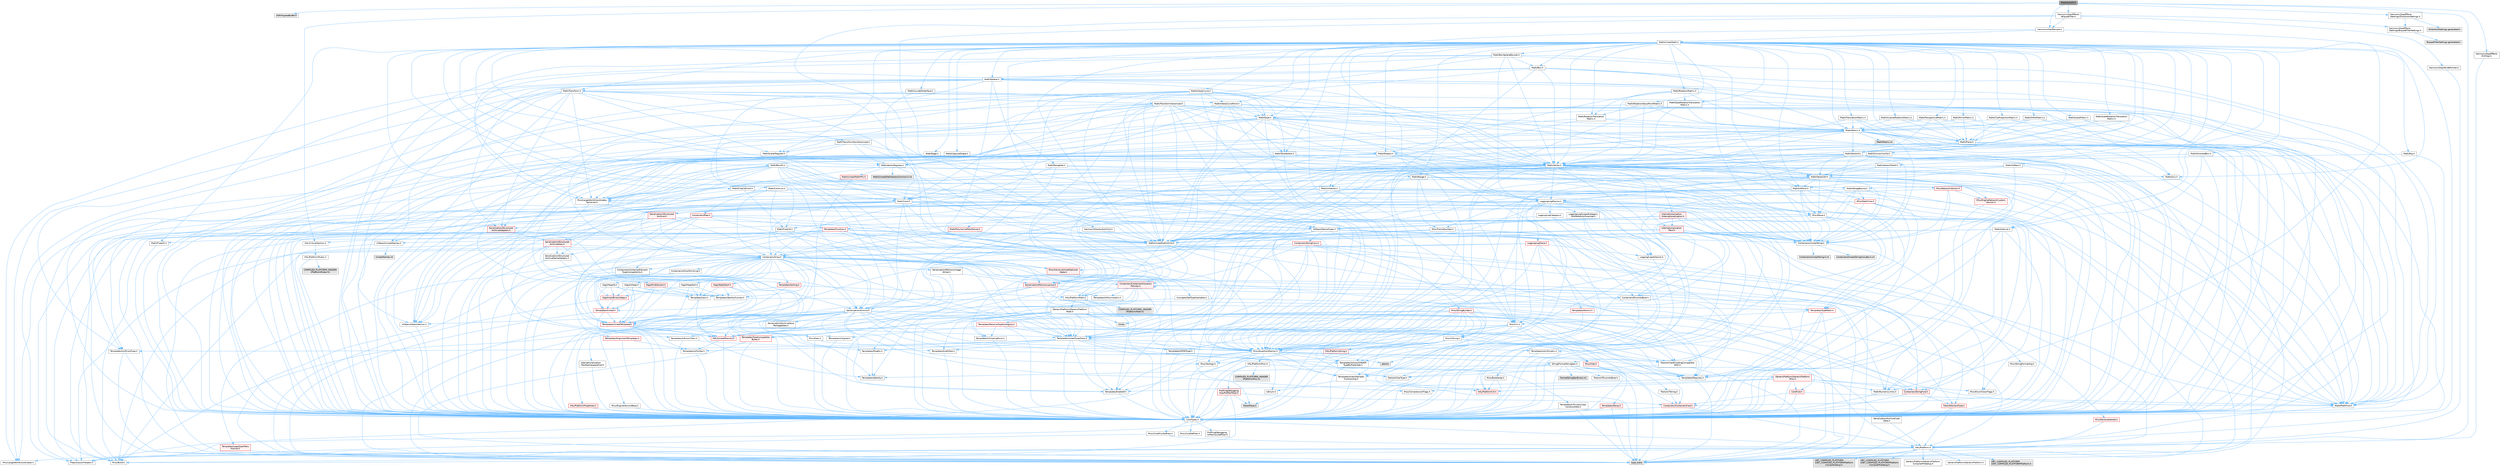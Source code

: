 digraph "DistortionV2.h"
{
 // INTERACTIVE_SVG=YES
 // LATEX_PDF_SIZE
  bgcolor="transparent";
  edge [fontname=Helvetica,fontsize=10,labelfontname=Helvetica,labelfontsize=10];
  node [fontname=Helvetica,fontsize=10,shape=box,height=0.2,width=0.4];
  Node1 [id="Node000001",label="DistortionV2.h",height=0.2,width=0.4,color="gray40", fillcolor="grey60", style="filled", fontcolor="black",tooltip=" "];
  Node1 -> Node2 [id="edge1_Node000001_Node000002",color="steelblue1",style="solid",tooltip=" "];
  Node2 [id="Node000002",label="DSP/AlignedBuffer.h",height=0.2,width=0.4,color="grey60", fillcolor="#E0E0E0", style="filled",tooltip=" "];
  Node1 -> Node3 [id="edge2_Node000001_Node000003",color="steelblue1",style="solid",tooltip=" "];
  Node3 [id="Node000003",label="HarmonixDsp/Ramper.h",height=0.2,width=0.4,color="grey40", fillcolor="white", style="filled",URL="$d3/d8f/Ramper_8h.html",tooltip=" "];
  Node3 -> Node4 [id="edge3_Node000003_Node000004",color="steelblue1",style="solid",tooltip=" "];
  Node4 [id="Node000004",label="HAL/Platform.h",height=0.2,width=0.4,color="grey40", fillcolor="white", style="filled",URL="$d9/dd0/Platform_8h.html",tooltip=" "];
  Node4 -> Node5 [id="edge4_Node000004_Node000005",color="steelblue1",style="solid",tooltip=" "];
  Node5 [id="Node000005",label="Misc/Build.h",height=0.2,width=0.4,color="grey40", fillcolor="white", style="filled",URL="$d3/dbb/Build_8h.html",tooltip=" "];
  Node4 -> Node6 [id="edge5_Node000004_Node000006",color="steelblue1",style="solid",tooltip=" "];
  Node6 [id="Node000006",label="Misc/LargeWorldCoordinates.h",height=0.2,width=0.4,color="grey40", fillcolor="white", style="filled",URL="$d2/dcb/LargeWorldCoordinates_8h.html",tooltip=" "];
  Node4 -> Node7 [id="edge6_Node000004_Node000007",color="steelblue1",style="solid",tooltip=" "];
  Node7 [id="Node000007",label="type_traits",height=0.2,width=0.4,color="grey60", fillcolor="#E0E0E0", style="filled",tooltip=" "];
  Node4 -> Node8 [id="edge7_Node000004_Node000008",color="steelblue1",style="solid",tooltip=" "];
  Node8 [id="Node000008",label="PreprocessorHelpers.h",height=0.2,width=0.4,color="grey40", fillcolor="white", style="filled",URL="$db/ddb/PreprocessorHelpers_8h.html",tooltip=" "];
  Node4 -> Node9 [id="edge8_Node000004_Node000009",color="steelblue1",style="solid",tooltip=" "];
  Node9 [id="Node000009",label="UBT_COMPILED_PLATFORM\l/UBT_COMPILED_PLATFORMPlatform\lCompilerPreSetup.h",height=0.2,width=0.4,color="grey60", fillcolor="#E0E0E0", style="filled",tooltip=" "];
  Node4 -> Node10 [id="edge9_Node000004_Node000010",color="steelblue1",style="solid",tooltip=" "];
  Node10 [id="Node000010",label="GenericPlatform/GenericPlatform\lCompilerPreSetup.h",height=0.2,width=0.4,color="grey40", fillcolor="white", style="filled",URL="$d9/dc8/GenericPlatformCompilerPreSetup_8h.html",tooltip=" "];
  Node4 -> Node11 [id="edge10_Node000004_Node000011",color="steelblue1",style="solid",tooltip=" "];
  Node11 [id="Node000011",label="GenericPlatform/GenericPlatform.h",height=0.2,width=0.4,color="grey40", fillcolor="white", style="filled",URL="$d6/d84/GenericPlatform_8h.html",tooltip=" "];
  Node4 -> Node12 [id="edge11_Node000004_Node000012",color="steelblue1",style="solid",tooltip=" "];
  Node12 [id="Node000012",label="UBT_COMPILED_PLATFORM\l/UBT_COMPILED_PLATFORMPlatform.h",height=0.2,width=0.4,color="grey60", fillcolor="#E0E0E0", style="filled",tooltip=" "];
  Node4 -> Node13 [id="edge12_Node000004_Node000013",color="steelblue1",style="solid",tooltip=" "];
  Node13 [id="Node000013",label="UBT_COMPILED_PLATFORM\l/UBT_COMPILED_PLATFORMPlatform\lCompilerSetup.h",height=0.2,width=0.4,color="grey60", fillcolor="#E0E0E0", style="filled",tooltip=" "];
  Node3 -> Node14 [id="edge13_Node000003_Node000014",color="steelblue1",style="solid",tooltip=" "];
  Node14 [id="Node000014",label="Math/UnrealMath.h",height=0.2,width=0.4,color="grey40", fillcolor="white", style="filled",URL="$d8/db2/UnrealMath_8h.html",tooltip=" "];
  Node14 -> Node15 [id="edge14_Node000014_Node000015",color="steelblue1",style="solid",tooltip=" "];
  Node15 [id="Node000015",label="Math/Axis.h",height=0.2,width=0.4,color="grey40", fillcolor="white", style="filled",URL="$dd/dbb/Axis_8h.html",tooltip=" "];
  Node15 -> Node16 [id="edge15_Node000015_Node000016",color="steelblue1",style="solid",tooltip=" "];
  Node16 [id="Node000016",label="CoreTypes.h",height=0.2,width=0.4,color="grey40", fillcolor="white", style="filled",URL="$dc/dec/CoreTypes_8h.html",tooltip=" "];
  Node16 -> Node4 [id="edge16_Node000016_Node000004",color="steelblue1",style="solid",tooltip=" "];
  Node16 -> Node17 [id="edge17_Node000016_Node000017",color="steelblue1",style="solid",tooltip=" "];
  Node17 [id="Node000017",label="ProfilingDebugging\l/UMemoryDefines.h",height=0.2,width=0.4,color="grey40", fillcolor="white", style="filled",URL="$d2/da2/UMemoryDefines_8h.html",tooltip=" "];
  Node16 -> Node18 [id="edge18_Node000016_Node000018",color="steelblue1",style="solid",tooltip=" "];
  Node18 [id="Node000018",label="Misc/CoreMiscDefines.h",height=0.2,width=0.4,color="grey40", fillcolor="white", style="filled",URL="$da/d38/CoreMiscDefines_8h.html",tooltip=" "];
  Node18 -> Node4 [id="edge19_Node000018_Node000004",color="steelblue1",style="solid",tooltip=" "];
  Node18 -> Node8 [id="edge20_Node000018_Node000008",color="steelblue1",style="solid",tooltip=" "];
  Node16 -> Node19 [id="edge21_Node000016_Node000019",color="steelblue1",style="solid",tooltip=" "];
  Node19 [id="Node000019",label="Misc/CoreDefines.h",height=0.2,width=0.4,color="grey40", fillcolor="white", style="filled",URL="$d3/dd2/CoreDefines_8h.html",tooltip=" "];
  Node14 -> Node20 [id="edge22_Node000014_Node000020",color="steelblue1",style="solid",tooltip=" "];
  Node20 [id="Node000020",label="Math/Box.h",height=0.2,width=0.4,color="grey40", fillcolor="white", style="filled",URL="$de/d0f/Box_8h.html",tooltip=" "];
  Node20 -> Node16 [id="edge23_Node000020_Node000016",color="steelblue1",style="solid",tooltip=" "];
  Node20 -> Node21 [id="edge24_Node000020_Node000021",color="steelblue1",style="solid",tooltip=" "];
  Node21 [id="Node000021",label="Misc/AssertionMacros.h",height=0.2,width=0.4,color="grey40", fillcolor="white", style="filled",URL="$d0/dfa/AssertionMacros_8h.html",tooltip=" "];
  Node21 -> Node16 [id="edge25_Node000021_Node000016",color="steelblue1",style="solid",tooltip=" "];
  Node21 -> Node4 [id="edge26_Node000021_Node000004",color="steelblue1",style="solid",tooltip=" "];
  Node21 -> Node22 [id="edge27_Node000021_Node000022",color="steelblue1",style="solid",tooltip=" "];
  Node22 [id="Node000022",label="HAL/PlatformMisc.h",height=0.2,width=0.4,color="grey40", fillcolor="white", style="filled",URL="$d0/df5/PlatformMisc_8h.html",tooltip=" "];
  Node22 -> Node16 [id="edge28_Node000022_Node000016",color="steelblue1",style="solid",tooltip=" "];
  Node22 -> Node23 [id="edge29_Node000022_Node000023",color="steelblue1",style="solid",tooltip=" "];
  Node23 [id="Node000023",label="GenericPlatform/GenericPlatform\lMisc.h",height=0.2,width=0.4,color="red", fillcolor="#FFF0F0", style="filled",URL="$db/d9a/GenericPlatformMisc_8h.html",tooltip=" "];
  Node23 -> Node24 [id="edge30_Node000023_Node000024",color="steelblue1",style="solid",tooltip=" "];
  Node24 [id="Node000024",label="Containers/StringFwd.h",height=0.2,width=0.4,color="red", fillcolor="#FFF0F0", style="filled",URL="$df/d37/StringFwd_8h.html",tooltip=" "];
  Node24 -> Node16 [id="edge31_Node000024_Node000016",color="steelblue1",style="solid",tooltip=" "];
  Node24 -> Node25 [id="edge32_Node000024_Node000025",color="steelblue1",style="solid",tooltip=" "];
  Node25 [id="Node000025",label="Traits/ElementType.h",height=0.2,width=0.4,color="red", fillcolor="#FFF0F0", style="filled",URL="$d5/d4f/ElementType_8h.html",tooltip=" "];
  Node25 -> Node4 [id="edge33_Node000025_Node000004",color="steelblue1",style="solid",tooltip=" "];
  Node25 -> Node7 [id="edge34_Node000025_Node000007",color="steelblue1",style="solid",tooltip=" "];
  Node23 -> Node29 [id="edge35_Node000023_Node000029",color="steelblue1",style="solid",tooltip=" "];
  Node29 [id="Node000029",label="CoreFwd.h",height=0.2,width=0.4,color="red", fillcolor="#FFF0F0", style="filled",URL="$d1/d1e/CoreFwd_8h.html",tooltip=" "];
  Node29 -> Node16 [id="edge36_Node000029_Node000016",color="steelblue1",style="solid",tooltip=" "];
  Node29 -> Node30 [id="edge37_Node000029_Node000030",color="steelblue1",style="solid",tooltip=" "];
  Node30 [id="Node000030",label="Containers/ContainersFwd.h",height=0.2,width=0.4,color="red", fillcolor="#FFF0F0", style="filled",URL="$d4/d0a/ContainersFwd_8h.html",tooltip=" "];
  Node30 -> Node4 [id="edge38_Node000030_Node000004",color="steelblue1",style="solid",tooltip=" "];
  Node30 -> Node16 [id="edge39_Node000030_Node000016",color="steelblue1",style="solid",tooltip=" "];
  Node29 -> Node31 [id="edge40_Node000029_Node000031",color="steelblue1",style="solid",tooltip=" "];
  Node31 [id="Node000031",label="Math/MathFwd.h",height=0.2,width=0.4,color="grey40", fillcolor="white", style="filled",URL="$d2/d10/MathFwd_8h.html",tooltip=" "];
  Node31 -> Node4 [id="edge41_Node000031_Node000004",color="steelblue1",style="solid",tooltip=" "];
  Node23 -> Node16 [id="edge42_Node000023_Node000016",color="steelblue1",style="solid",tooltip=" "];
  Node23 -> Node34 [id="edge43_Node000023_Node000034",color="steelblue1",style="solid",tooltip=" "];
  Node34 [id="Node000034",label="HAL/PlatformCrt.h",height=0.2,width=0.4,color="red", fillcolor="#FFF0F0", style="filled",URL="$d8/d75/PlatformCrt_8h.html",tooltip=" "];
  Node23 -> Node44 [id="edge44_Node000023_Node000044",color="steelblue1",style="solid",tooltip=" "];
  Node44 [id="Node000044",label="Math/NumericLimits.h",height=0.2,width=0.4,color="grey40", fillcolor="white", style="filled",URL="$df/d1b/NumericLimits_8h.html",tooltip=" "];
  Node44 -> Node16 [id="edge45_Node000044_Node000016",color="steelblue1",style="solid",tooltip=" "];
  Node23 -> Node45 [id="edge46_Node000023_Node000045",color="steelblue1",style="solid",tooltip=" "];
  Node45 [id="Node000045",label="Misc/CompressionFlags.h",height=0.2,width=0.4,color="grey40", fillcolor="white", style="filled",URL="$d9/d76/CompressionFlags_8h.html",tooltip=" "];
  Node23 -> Node46 [id="edge47_Node000023_Node000046",color="steelblue1",style="solid",tooltip=" "];
  Node46 [id="Node000046",label="Misc/EnumClassFlags.h",height=0.2,width=0.4,color="grey40", fillcolor="white", style="filled",URL="$d8/de7/EnumClassFlags_8h.html",tooltip=" "];
  Node22 -> Node49 [id="edge48_Node000022_Node000049",color="steelblue1",style="solid",tooltip=" "];
  Node49 [id="Node000049",label="COMPILED_PLATFORM_HEADER\l(PlatformMisc.h)",height=0.2,width=0.4,color="grey60", fillcolor="#E0E0E0", style="filled",tooltip=" "];
  Node22 -> Node50 [id="edge49_Node000022_Node000050",color="steelblue1",style="solid",tooltip=" "];
  Node50 [id="Node000050",label="ProfilingDebugging\l/CpuProfilerTrace.h",height=0.2,width=0.4,color="red", fillcolor="#FFF0F0", style="filled",URL="$da/dcb/CpuProfilerTrace_8h.html",tooltip=" "];
  Node50 -> Node16 [id="edge50_Node000050_Node000016",color="steelblue1",style="solid",tooltip=" "];
  Node50 -> Node30 [id="edge51_Node000050_Node000030",color="steelblue1",style="solid",tooltip=" "];
  Node50 -> Node8 [id="edge52_Node000050_Node000008",color="steelblue1",style="solid",tooltip=" "];
  Node50 -> Node5 [id="edge53_Node000050_Node000005",color="steelblue1",style="solid",tooltip=" "];
  Node50 -> Node57 [id="edge54_Node000050_Node000057",color="steelblue1",style="solid",tooltip=" "];
  Node57 [id="Node000057",label="Trace/Trace.h",height=0.2,width=0.4,color="grey60", fillcolor="#E0E0E0", style="filled",tooltip=" "];
  Node21 -> Node8 [id="edge55_Node000021_Node000008",color="steelblue1",style="solid",tooltip=" "];
  Node21 -> Node58 [id="edge56_Node000021_Node000058",color="steelblue1",style="solid",tooltip=" "];
  Node58 [id="Node000058",label="Templates/EnableIf.h",height=0.2,width=0.4,color="grey40", fillcolor="white", style="filled",URL="$d7/d60/EnableIf_8h.html",tooltip=" "];
  Node58 -> Node16 [id="edge57_Node000058_Node000016",color="steelblue1",style="solid",tooltip=" "];
  Node21 -> Node59 [id="edge58_Node000021_Node000059",color="steelblue1",style="solid",tooltip=" "];
  Node59 [id="Node000059",label="Templates/IsArrayOrRefOf\lTypeByPredicate.h",height=0.2,width=0.4,color="grey40", fillcolor="white", style="filled",URL="$d6/da1/IsArrayOrRefOfTypeByPredicate_8h.html",tooltip=" "];
  Node59 -> Node16 [id="edge59_Node000059_Node000016",color="steelblue1",style="solid",tooltip=" "];
  Node21 -> Node60 [id="edge60_Node000021_Node000060",color="steelblue1",style="solid",tooltip=" "];
  Node60 [id="Node000060",label="Templates/IsValidVariadic\lFunctionArg.h",height=0.2,width=0.4,color="grey40", fillcolor="white", style="filled",URL="$d0/dc8/IsValidVariadicFunctionArg_8h.html",tooltip=" "];
  Node60 -> Node16 [id="edge61_Node000060_Node000016",color="steelblue1",style="solid",tooltip=" "];
  Node60 -> Node61 [id="edge62_Node000060_Node000061",color="steelblue1",style="solid",tooltip=" "];
  Node61 [id="Node000061",label="IsEnum.h",height=0.2,width=0.4,color="grey40", fillcolor="white", style="filled",URL="$d4/de5/IsEnum_8h.html",tooltip=" "];
  Node60 -> Node7 [id="edge63_Node000060_Node000007",color="steelblue1",style="solid",tooltip=" "];
  Node21 -> Node62 [id="edge64_Node000021_Node000062",color="steelblue1",style="solid",tooltip=" "];
  Node62 [id="Node000062",label="Traits/IsCharEncodingCompatible\lWith.h",height=0.2,width=0.4,color="grey40", fillcolor="white", style="filled",URL="$df/dd1/IsCharEncodingCompatibleWith_8h.html",tooltip=" "];
  Node62 -> Node7 [id="edge65_Node000062_Node000007",color="steelblue1",style="solid",tooltip=" "];
  Node62 -> Node63 [id="edge66_Node000062_Node000063",color="steelblue1",style="solid",tooltip=" "];
  Node63 [id="Node000063",label="Traits/IsCharType.h",height=0.2,width=0.4,color="grey40", fillcolor="white", style="filled",URL="$db/d51/IsCharType_8h.html",tooltip=" "];
  Node63 -> Node16 [id="edge67_Node000063_Node000016",color="steelblue1",style="solid",tooltip=" "];
  Node21 -> Node64 [id="edge68_Node000021_Node000064",color="steelblue1",style="solid",tooltip=" "];
  Node64 [id="Node000064",label="Misc/VarArgs.h",height=0.2,width=0.4,color="grey40", fillcolor="white", style="filled",URL="$d5/d6f/VarArgs_8h.html",tooltip=" "];
  Node64 -> Node16 [id="edge69_Node000064_Node000016",color="steelblue1",style="solid",tooltip=" "];
  Node21 -> Node65 [id="edge70_Node000021_Node000065",color="steelblue1",style="solid",tooltip=" "];
  Node65 [id="Node000065",label="String/FormatStringSan.h",height=0.2,width=0.4,color="grey40", fillcolor="white", style="filled",URL="$d3/d8b/FormatStringSan_8h.html",tooltip=" "];
  Node65 -> Node7 [id="edge71_Node000065_Node000007",color="steelblue1",style="solid",tooltip=" "];
  Node65 -> Node16 [id="edge72_Node000065_Node000016",color="steelblue1",style="solid",tooltip=" "];
  Node65 -> Node66 [id="edge73_Node000065_Node000066",color="steelblue1",style="solid",tooltip=" "];
  Node66 [id="Node000066",label="Templates/Requires.h",height=0.2,width=0.4,color="grey40", fillcolor="white", style="filled",URL="$dc/d96/Requires_8h.html",tooltip=" "];
  Node66 -> Node58 [id="edge74_Node000066_Node000058",color="steelblue1",style="solid",tooltip=" "];
  Node66 -> Node7 [id="edge75_Node000066_Node000007",color="steelblue1",style="solid",tooltip=" "];
  Node65 -> Node67 [id="edge76_Node000065_Node000067",color="steelblue1",style="solid",tooltip=" "];
  Node67 [id="Node000067",label="Templates/Identity.h",height=0.2,width=0.4,color="grey40", fillcolor="white", style="filled",URL="$d0/dd5/Identity_8h.html",tooltip=" "];
  Node65 -> Node60 [id="edge77_Node000065_Node000060",color="steelblue1",style="solid",tooltip=" "];
  Node65 -> Node63 [id="edge78_Node000065_Node000063",color="steelblue1",style="solid",tooltip=" "];
  Node65 -> Node68 [id="edge79_Node000065_Node000068",color="steelblue1",style="solid",tooltip=" "];
  Node68 [id="Node000068",label="Traits/IsTEnumAsByte.h",height=0.2,width=0.4,color="grey40", fillcolor="white", style="filled",URL="$d1/de6/IsTEnumAsByte_8h.html",tooltip=" "];
  Node65 -> Node69 [id="edge80_Node000065_Node000069",color="steelblue1",style="solid",tooltip=" "];
  Node69 [id="Node000069",label="Traits/IsTString.h",height=0.2,width=0.4,color="grey40", fillcolor="white", style="filled",URL="$d0/df8/IsTString_8h.html",tooltip=" "];
  Node69 -> Node30 [id="edge81_Node000069_Node000030",color="steelblue1",style="solid",tooltip=" "];
  Node65 -> Node30 [id="edge82_Node000065_Node000030",color="steelblue1",style="solid",tooltip=" "];
  Node65 -> Node70 [id="edge83_Node000065_Node000070",color="steelblue1",style="solid",tooltip=" "];
  Node70 [id="Node000070",label="FormatStringSanErrors.inl",height=0.2,width=0.4,color="grey60", fillcolor="#E0E0E0", style="filled",tooltip=" "];
  Node21 -> Node71 [id="edge84_Node000021_Node000071",color="steelblue1",style="solid",tooltip=" "];
  Node71 [id="Node000071",label="atomic",height=0.2,width=0.4,color="grey60", fillcolor="#E0E0E0", style="filled",tooltip=" "];
  Node20 -> Node31 [id="edge85_Node000020_Node000031",color="steelblue1",style="solid",tooltip=" "];
  Node20 -> Node72 [id="edge86_Node000020_Node000072",color="steelblue1",style="solid",tooltip=" "];
  Node72 [id="Node000072",label="Math/UnrealMathUtility.h",height=0.2,width=0.4,color="grey40", fillcolor="white", style="filled",URL="$db/db8/UnrealMathUtility_8h.html",tooltip=" "];
  Node72 -> Node16 [id="edge87_Node000072_Node000016",color="steelblue1",style="solid",tooltip=" "];
  Node72 -> Node21 [id="edge88_Node000072_Node000021",color="steelblue1",style="solid",tooltip=" "];
  Node72 -> Node73 [id="edge89_Node000072_Node000073",color="steelblue1",style="solid",tooltip=" "];
  Node73 [id="Node000073",label="HAL/PlatformMath.h",height=0.2,width=0.4,color="grey40", fillcolor="white", style="filled",URL="$dc/d53/PlatformMath_8h.html",tooltip=" "];
  Node73 -> Node16 [id="edge90_Node000073_Node000016",color="steelblue1",style="solid",tooltip=" "];
  Node73 -> Node74 [id="edge91_Node000073_Node000074",color="steelblue1",style="solid",tooltip=" "];
  Node74 [id="Node000074",label="GenericPlatform/GenericPlatform\lMath.h",height=0.2,width=0.4,color="grey40", fillcolor="white", style="filled",URL="$d5/d79/GenericPlatformMath_8h.html",tooltip=" "];
  Node74 -> Node16 [id="edge92_Node000074_Node000016",color="steelblue1",style="solid",tooltip=" "];
  Node74 -> Node30 [id="edge93_Node000074_Node000030",color="steelblue1",style="solid",tooltip=" "];
  Node74 -> Node34 [id="edge94_Node000074_Node000034",color="steelblue1",style="solid",tooltip=" "];
  Node74 -> Node75 [id="edge95_Node000074_Node000075",color="steelblue1",style="solid",tooltip=" "];
  Node75 [id="Node000075",label="Templates/AndOrNot.h",height=0.2,width=0.4,color="grey40", fillcolor="white", style="filled",URL="$db/d0a/AndOrNot_8h.html",tooltip=" "];
  Node75 -> Node16 [id="edge96_Node000075_Node000016",color="steelblue1",style="solid",tooltip=" "];
  Node74 -> Node76 [id="edge97_Node000074_Node000076",color="steelblue1",style="solid",tooltip=" "];
  Node76 [id="Node000076",label="Templates/Decay.h",height=0.2,width=0.4,color="red", fillcolor="#FFF0F0", style="filled",URL="$dd/d0f/Decay_8h.html",tooltip=" "];
  Node76 -> Node16 [id="edge98_Node000076_Node000016",color="steelblue1",style="solid",tooltip=" "];
  Node76 -> Node7 [id="edge99_Node000076_Node000007",color="steelblue1",style="solid",tooltip=" "];
  Node74 -> Node78 [id="edge100_Node000074_Node000078",color="steelblue1",style="solid",tooltip=" "];
  Node78 [id="Node000078",label="Templates/IsFloatingPoint.h",height=0.2,width=0.4,color="grey40", fillcolor="white", style="filled",URL="$d3/d11/IsFloatingPoint_8h.html",tooltip=" "];
  Node78 -> Node16 [id="edge101_Node000078_Node000016",color="steelblue1",style="solid",tooltip=" "];
  Node74 -> Node79 [id="edge102_Node000074_Node000079",color="steelblue1",style="solid",tooltip=" "];
  Node79 [id="Node000079",label="Templates/UnrealTypeTraits.h",height=0.2,width=0.4,color="grey40", fillcolor="white", style="filled",URL="$d2/d2d/UnrealTypeTraits_8h.html",tooltip=" "];
  Node79 -> Node16 [id="edge103_Node000079_Node000016",color="steelblue1",style="solid",tooltip=" "];
  Node79 -> Node80 [id="edge104_Node000079_Node000080",color="steelblue1",style="solid",tooltip=" "];
  Node80 [id="Node000080",label="Templates/IsPointer.h",height=0.2,width=0.4,color="grey40", fillcolor="white", style="filled",URL="$d7/d05/IsPointer_8h.html",tooltip=" "];
  Node80 -> Node16 [id="edge105_Node000080_Node000016",color="steelblue1",style="solid",tooltip=" "];
  Node79 -> Node21 [id="edge106_Node000079_Node000021",color="steelblue1",style="solid",tooltip=" "];
  Node79 -> Node75 [id="edge107_Node000079_Node000075",color="steelblue1",style="solid",tooltip=" "];
  Node79 -> Node58 [id="edge108_Node000079_Node000058",color="steelblue1",style="solid",tooltip=" "];
  Node79 -> Node81 [id="edge109_Node000079_Node000081",color="steelblue1",style="solid",tooltip=" "];
  Node81 [id="Node000081",label="Templates/IsArithmetic.h",height=0.2,width=0.4,color="grey40", fillcolor="white", style="filled",URL="$d2/d5d/IsArithmetic_8h.html",tooltip=" "];
  Node81 -> Node16 [id="edge110_Node000081_Node000016",color="steelblue1",style="solid",tooltip=" "];
  Node79 -> Node61 [id="edge111_Node000079_Node000061",color="steelblue1",style="solid",tooltip=" "];
  Node79 -> Node82 [id="edge112_Node000079_Node000082",color="steelblue1",style="solid",tooltip=" "];
  Node82 [id="Node000082",label="Templates/Models.h",height=0.2,width=0.4,color="grey40", fillcolor="white", style="filled",URL="$d3/d0c/Models_8h.html",tooltip=" "];
  Node82 -> Node67 [id="edge113_Node000082_Node000067",color="steelblue1",style="solid",tooltip=" "];
  Node79 -> Node83 [id="edge114_Node000079_Node000083",color="steelblue1",style="solid",tooltip=" "];
  Node83 [id="Node000083",label="Templates/IsPODType.h",height=0.2,width=0.4,color="grey40", fillcolor="white", style="filled",URL="$d7/db1/IsPODType_8h.html",tooltip=" "];
  Node83 -> Node16 [id="edge115_Node000083_Node000016",color="steelblue1",style="solid",tooltip=" "];
  Node79 -> Node84 [id="edge116_Node000079_Node000084",color="steelblue1",style="solid",tooltip=" "];
  Node84 [id="Node000084",label="Templates/IsUECoreType.h",height=0.2,width=0.4,color="grey40", fillcolor="white", style="filled",URL="$d1/db8/IsUECoreType_8h.html",tooltip=" "];
  Node84 -> Node16 [id="edge117_Node000084_Node000016",color="steelblue1",style="solid",tooltip=" "];
  Node84 -> Node7 [id="edge118_Node000084_Node000007",color="steelblue1",style="solid",tooltip=" "];
  Node79 -> Node85 [id="edge119_Node000079_Node000085",color="steelblue1",style="solid",tooltip=" "];
  Node85 [id="Node000085",label="Templates/IsTriviallyCopy\lConstructible.h",height=0.2,width=0.4,color="grey40", fillcolor="white", style="filled",URL="$d3/d78/IsTriviallyCopyConstructible_8h.html",tooltip=" "];
  Node85 -> Node16 [id="edge120_Node000085_Node000016",color="steelblue1",style="solid",tooltip=" "];
  Node85 -> Node7 [id="edge121_Node000085_Node000007",color="steelblue1",style="solid",tooltip=" "];
  Node74 -> Node66 [id="edge122_Node000074_Node000066",color="steelblue1",style="solid",tooltip=" "];
  Node74 -> Node86 [id="edge123_Node000074_Node000086",color="steelblue1",style="solid",tooltip=" "];
  Node86 [id="Node000086",label="Templates/ResolveTypeAmbiguity.h",height=0.2,width=0.4,color="red", fillcolor="#FFF0F0", style="filled",URL="$df/d1f/ResolveTypeAmbiguity_8h.html",tooltip=" "];
  Node86 -> Node16 [id="edge124_Node000086_Node000016",color="steelblue1",style="solid",tooltip=" "];
  Node86 -> Node78 [id="edge125_Node000086_Node000078",color="steelblue1",style="solid",tooltip=" "];
  Node86 -> Node79 [id="edge126_Node000086_Node000079",color="steelblue1",style="solid",tooltip=" "];
  Node86 -> Node87 [id="edge127_Node000086_Node000087",color="steelblue1",style="solid",tooltip=" "];
  Node87 [id="Node000087",label="Templates/IsSigned.h",height=0.2,width=0.4,color="grey40", fillcolor="white", style="filled",URL="$d8/dd8/IsSigned_8h.html",tooltip=" "];
  Node87 -> Node16 [id="edge128_Node000087_Node000016",color="steelblue1",style="solid",tooltip=" "];
  Node86 -> Node66 [id="edge129_Node000086_Node000066",color="steelblue1",style="solid",tooltip=" "];
  Node74 -> Node89 [id="edge130_Node000074_Node000089",color="steelblue1",style="solid",tooltip=" "];
  Node89 [id="Node000089",label="Templates/TypeCompatible\lBytes.h",height=0.2,width=0.4,color="red", fillcolor="#FFF0F0", style="filled",URL="$df/d0a/TypeCompatibleBytes_8h.html",tooltip=" "];
  Node89 -> Node16 [id="edge131_Node000089_Node000016",color="steelblue1",style="solid",tooltip=" "];
  Node89 -> Node7 [id="edge132_Node000089_Node000007",color="steelblue1",style="solid",tooltip=" "];
  Node74 -> Node90 [id="edge133_Node000074_Node000090",color="steelblue1",style="solid",tooltip=" "];
  Node90 [id="Node000090",label="limits",height=0.2,width=0.4,color="grey60", fillcolor="#E0E0E0", style="filled",tooltip=" "];
  Node74 -> Node7 [id="edge134_Node000074_Node000007",color="steelblue1",style="solid",tooltip=" "];
  Node73 -> Node91 [id="edge135_Node000073_Node000091",color="steelblue1",style="solid",tooltip=" "];
  Node91 [id="Node000091",label="COMPILED_PLATFORM_HEADER\l(PlatformMath.h)",height=0.2,width=0.4,color="grey60", fillcolor="#E0E0E0", style="filled",tooltip=" "];
  Node72 -> Node31 [id="edge136_Node000072_Node000031",color="steelblue1",style="solid",tooltip=" "];
  Node72 -> Node67 [id="edge137_Node000072_Node000067",color="steelblue1",style="solid",tooltip=" "];
  Node72 -> Node66 [id="edge138_Node000072_Node000066",color="steelblue1",style="solid",tooltip=" "];
  Node20 -> Node92 [id="edge139_Node000020_Node000092",color="steelblue1",style="solid",tooltip=" "];
  Node92 [id="Node000092",label="Containers/UnrealString.h",height=0.2,width=0.4,color="grey40", fillcolor="white", style="filled",URL="$d5/dba/UnrealString_8h.html",tooltip=" "];
  Node92 -> Node93 [id="edge140_Node000092_Node000093",color="steelblue1",style="solid",tooltip=" "];
  Node93 [id="Node000093",label="Containers/UnrealStringIncludes.h.inl",height=0.2,width=0.4,color="grey60", fillcolor="#E0E0E0", style="filled",tooltip=" "];
  Node92 -> Node94 [id="edge141_Node000092_Node000094",color="steelblue1",style="solid",tooltip=" "];
  Node94 [id="Node000094",label="Containers/UnrealString.h.inl",height=0.2,width=0.4,color="grey60", fillcolor="#E0E0E0", style="filled",tooltip=" "];
  Node92 -> Node95 [id="edge142_Node000092_Node000095",color="steelblue1",style="solid",tooltip=" "];
  Node95 [id="Node000095",label="Misc/StringFormatArg.h",height=0.2,width=0.4,color="grey40", fillcolor="white", style="filled",URL="$d2/d16/StringFormatArg_8h.html",tooltip=" "];
  Node95 -> Node30 [id="edge143_Node000095_Node000030",color="steelblue1",style="solid",tooltip=" "];
  Node20 -> Node96 [id="edge144_Node000020_Node000096",color="steelblue1",style="solid",tooltip=" "];
  Node96 [id="Node000096",label="Math/Vector.h",height=0.2,width=0.4,color="grey40", fillcolor="white", style="filled",URL="$d6/dbe/Vector_8h.html",tooltip=" "];
  Node96 -> Node16 [id="edge145_Node000096_Node000016",color="steelblue1",style="solid",tooltip=" "];
  Node96 -> Node21 [id="edge146_Node000096_Node000021",color="steelblue1",style="solid",tooltip=" "];
  Node96 -> Node31 [id="edge147_Node000096_Node000031",color="steelblue1",style="solid",tooltip=" "];
  Node96 -> Node44 [id="edge148_Node000096_Node000044",color="steelblue1",style="solid",tooltip=" "];
  Node96 -> Node97 [id="edge149_Node000096_Node000097",color="steelblue1",style="solid",tooltip=" "];
  Node97 [id="Node000097",label="Misc/Crc.h",height=0.2,width=0.4,color="grey40", fillcolor="white", style="filled",URL="$d4/dd2/Crc_8h.html",tooltip=" "];
  Node97 -> Node16 [id="edge150_Node000097_Node000016",color="steelblue1",style="solid",tooltip=" "];
  Node97 -> Node98 [id="edge151_Node000097_Node000098",color="steelblue1",style="solid",tooltip=" "];
  Node98 [id="Node000098",label="HAL/PlatformString.h",height=0.2,width=0.4,color="red", fillcolor="#FFF0F0", style="filled",URL="$db/db5/PlatformString_8h.html",tooltip=" "];
  Node98 -> Node16 [id="edge152_Node000098_Node000016",color="steelblue1",style="solid",tooltip=" "];
  Node97 -> Node21 [id="edge153_Node000097_Node000021",color="steelblue1",style="solid",tooltip=" "];
  Node97 -> Node100 [id="edge154_Node000097_Node000100",color="steelblue1",style="solid",tooltip=" "];
  Node100 [id="Node000100",label="Misc/CString.h",height=0.2,width=0.4,color="grey40", fillcolor="white", style="filled",URL="$d2/d49/CString_8h.html",tooltip=" "];
  Node100 -> Node16 [id="edge155_Node000100_Node000016",color="steelblue1",style="solid",tooltip=" "];
  Node100 -> Node34 [id="edge156_Node000100_Node000034",color="steelblue1",style="solid",tooltip=" "];
  Node100 -> Node98 [id="edge157_Node000100_Node000098",color="steelblue1",style="solid",tooltip=" "];
  Node100 -> Node21 [id="edge158_Node000100_Node000021",color="steelblue1",style="solid",tooltip=" "];
  Node100 -> Node101 [id="edge159_Node000100_Node000101",color="steelblue1",style="solid",tooltip=" "];
  Node101 [id="Node000101",label="Misc/Char.h",height=0.2,width=0.4,color="red", fillcolor="#FFF0F0", style="filled",URL="$d0/d58/Char_8h.html",tooltip=" "];
  Node101 -> Node16 [id="edge160_Node000101_Node000016",color="steelblue1",style="solid",tooltip=" "];
  Node101 -> Node7 [id="edge161_Node000101_Node000007",color="steelblue1",style="solid",tooltip=" "];
  Node100 -> Node64 [id="edge162_Node000100_Node000064",color="steelblue1",style="solid",tooltip=" "];
  Node100 -> Node59 [id="edge163_Node000100_Node000059",color="steelblue1",style="solid",tooltip=" "];
  Node100 -> Node60 [id="edge164_Node000100_Node000060",color="steelblue1",style="solid",tooltip=" "];
  Node100 -> Node62 [id="edge165_Node000100_Node000062",color="steelblue1",style="solid",tooltip=" "];
  Node97 -> Node101 [id="edge166_Node000097_Node000101",color="steelblue1",style="solid",tooltip=" "];
  Node97 -> Node79 [id="edge167_Node000097_Node000079",color="steelblue1",style="solid",tooltip=" "];
  Node97 -> Node63 [id="edge168_Node000097_Node000063",color="steelblue1",style="solid",tooltip=" "];
  Node96 -> Node72 [id="edge169_Node000096_Node000072",color="steelblue1",style="solid",tooltip=" "];
  Node96 -> Node92 [id="edge170_Node000096_Node000092",color="steelblue1",style="solid",tooltip=" "];
  Node96 -> Node105 [id="edge171_Node000096_Node000105",color="steelblue1",style="solid",tooltip=" "];
  Node105 [id="Node000105",label="Misc/Parse.h",height=0.2,width=0.4,color="grey40", fillcolor="white", style="filled",URL="$dc/d71/Parse_8h.html",tooltip=" "];
  Node105 -> Node24 [id="edge172_Node000105_Node000024",color="steelblue1",style="solid",tooltip=" "];
  Node105 -> Node92 [id="edge173_Node000105_Node000092",color="steelblue1",style="solid",tooltip=" "];
  Node105 -> Node16 [id="edge174_Node000105_Node000016",color="steelblue1",style="solid",tooltip=" "];
  Node105 -> Node34 [id="edge175_Node000105_Node000034",color="steelblue1",style="solid",tooltip=" "];
  Node105 -> Node5 [id="edge176_Node000105_Node000005",color="steelblue1",style="solid",tooltip=" "];
  Node105 -> Node46 [id="edge177_Node000105_Node000046",color="steelblue1",style="solid",tooltip=" "];
  Node105 -> Node106 [id="edge178_Node000105_Node000106",color="steelblue1",style="solid",tooltip=" "];
  Node106 [id="Node000106",label="Templates/Function.h",height=0.2,width=0.4,color="red", fillcolor="#FFF0F0", style="filled",URL="$df/df5/Function_8h.html",tooltip=" "];
  Node106 -> Node16 [id="edge179_Node000106_Node000016",color="steelblue1",style="solid",tooltip=" "];
  Node106 -> Node21 [id="edge180_Node000106_Node000021",color="steelblue1",style="solid",tooltip=" "];
  Node106 -> Node107 [id="edge181_Node000106_Node000107",color="steelblue1",style="solid",tooltip=" "];
  Node107 [id="Node000107",label="Misc/IntrusiveUnsetOptional\lState.h",height=0.2,width=0.4,color="red", fillcolor="#FFF0F0", style="filled",URL="$d2/d0a/IntrusiveUnsetOptionalState_8h.html",tooltip=" "];
  Node106 -> Node109 [id="edge182_Node000106_Node000109",color="steelblue1",style="solid",tooltip=" "];
  Node109 [id="Node000109",label="HAL/UnrealMemory.h",height=0.2,width=0.4,color="red", fillcolor="#FFF0F0", style="filled",URL="$d9/d96/UnrealMemory_8h.html",tooltip=" "];
  Node109 -> Node16 [id="edge183_Node000109_Node000016",color="steelblue1",style="solid",tooltip=" "];
  Node109 -> Node80 [id="edge184_Node000109_Node000080",color="steelblue1",style="solid",tooltip=" "];
  Node106 -> Node79 [id="edge185_Node000106_Node000079",color="steelblue1",style="solid",tooltip=" "];
  Node106 -> Node124 [id="edge186_Node000106_Node000124",color="steelblue1",style="solid",tooltip=" "];
  Node124 [id="Node000124",label="Templates/Invoke.h",height=0.2,width=0.4,color="red", fillcolor="#FFF0F0", style="filled",URL="$d7/deb/Invoke_8h.html",tooltip=" "];
  Node124 -> Node16 [id="edge187_Node000124_Node000016",color="steelblue1",style="solid",tooltip=" "];
  Node124 -> Node126 [id="edge188_Node000124_Node000126",color="steelblue1",style="solid",tooltip=" "];
  Node126 [id="Node000126",label="Templates/UnrealTemplate.h",height=0.2,width=0.4,color="red", fillcolor="#FFF0F0", style="filled",URL="$d4/d24/UnrealTemplate_8h.html",tooltip=" "];
  Node126 -> Node16 [id="edge189_Node000126_Node000016",color="steelblue1",style="solid",tooltip=" "];
  Node126 -> Node80 [id="edge190_Node000126_Node000080",color="steelblue1",style="solid",tooltip=" "];
  Node126 -> Node109 [id="edge191_Node000126_Node000109",color="steelblue1",style="solid",tooltip=" "];
  Node126 -> Node79 [id="edge192_Node000126_Node000079",color="steelblue1",style="solid",tooltip=" "];
  Node126 -> Node66 [id="edge193_Node000126_Node000066",color="steelblue1",style="solid",tooltip=" "];
  Node126 -> Node89 [id="edge194_Node000126_Node000089",color="steelblue1",style="solid",tooltip=" "];
  Node126 -> Node67 [id="edge195_Node000126_Node000067",color="steelblue1",style="solid",tooltip=" "];
  Node126 -> Node7 [id="edge196_Node000126_Node000007",color="steelblue1",style="solid",tooltip=" "];
  Node124 -> Node7 [id="edge197_Node000124_Node000007",color="steelblue1",style="solid",tooltip=" "];
  Node106 -> Node126 [id="edge198_Node000106_Node000126",color="steelblue1",style="solid",tooltip=" "];
  Node106 -> Node66 [id="edge199_Node000106_Node000066",color="steelblue1",style="solid",tooltip=" "];
  Node106 -> Node72 [id="edge200_Node000106_Node000072",color="steelblue1",style="solid",tooltip=" "];
  Node106 -> Node7 [id="edge201_Node000106_Node000007",color="steelblue1",style="solid",tooltip=" "];
  Node96 -> Node130 [id="edge202_Node000096_Node000130",color="steelblue1",style="solid",tooltip=" "];
  Node130 [id="Node000130",label="Misc/LargeWorldCoordinates\lSerializer.h",height=0.2,width=0.4,color="grey40", fillcolor="white", style="filled",URL="$d7/df9/LargeWorldCoordinatesSerializer_8h.html",tooltip=" "];
  Node130 -> Node131 [id="edge203_Node000130_Node000131",color="steelblue1",style="solid",tooltip=" "];
  Node131 [id="Node000131",label="UObject/NameTypes.h",height=0.2,width=0.4,color="grey40", fillcolor="white", style="filled",URL="$d6/d35/NameTypes_8h.html",tooltip=" "];
  Node131 -> Node16 [id="edge204_Node000131_Node000016",color="steelblue1",style="solid",tooltip=" "];
  Node131 -> Node21 [id="edge205_Node000131_Node000021",color="steelblue1",style="solid",tooltip=" "];
  Node131 -> Node109 [id="edge206_Node000131_Node000109",color="steelblue1",style="solid",tooltip=" "];
  Node131 -> Node79 [id="edge207_Node000131_Node000079",color="steelblue1",style="solid",tooltip=" "];
  Node131 -> Node126 [id="edge208_Node000131_Node000126",color="steelblue1",style="solid",tooltip=" "];
  Node131 -> Node92 [id="edge209_Node000131_Node000092",color="steelblue1",style="solid",tooltip=" "];
  Node131 -> Node132 [id="edge210_Node000131_Node000132",color="steelblue1",style="solid",tooltip=" "];
  Node132 [id="Node000132",label="HAL/CriticalSection.h",height=0.2,width=0.4,color="grey40", fillcolor="white", style="filled",URL="$d6/d90/CriticalSection_8h.html",tooltip=" "];
  Node132 -> Node133 [id="edge211_Node000132_Node000133",color="steelblue1",style="solid",tooltip=" "];
  Node133 [id="Node000133",label="HAL/PlatformMutex.h",height=0.2,width=0.4,color="grey40", fillcolor="white", style="filled",URL="$d9/d0b/PlatformMutex_8h.html",tooltip=" "];
  Node133 -> Node16 [id="edge212_Node000133_Node000016",color="steelblue1",style="solid",tooltip=" "];
  Node133 -> Node134 [id="edge213_Node000133_Node000134",color="steelblue1",style="solid",tooltip=" "];
  Node134 [id="Node000134",label="COMPILED_PLATFORM_HEADER\l(PlatformMutex.h)",height=0.2,width=0.4,color="grey60", fillcolor="#E0E0E0", style="filled",tooltip=" "];
  Node131 -> Node135 [id="edge214_Node000131_Node000135",color="steelblue1",style="solid",tooltip=" "];
  Node135 [id="Node000135",label="Containers/StringConv.h",height=0.2,width=0.4,color="red", fillcolor="#FFF0F0", style="filled",URL="$d3/ddf/StringConv_8h.html",tooltip=" "];
  Node135 -> Node16 [id="edge215_Node000135_Node000016",color="steelblue1",style="solid",tooltip=" "];
  Node135 -> Node21 [id="edge216_Node000135_Node000021",color="steelblue1",style="solid",tooltip=" "];
  Node135 -> Node136 [id="edge217_Node000135_Node000136",color="steelblue1",style="solid",tooltip=" "];
  Node136 [id="Node000136",label="Containers/ContainerAllocation\lPolicies.h",height=0.2,width=0.4,color="red", fillcolor="#FFF0F0", style="filled",URL="$d7/dff/ContainerAllocationPolicies_8h.html",tooltip=" "];
  Node136 -> Node16 [id="edge218_Node000136_Node000016",color="steelblue1",style="solid",tooltip=" "];
  Node136 -> Node136 [id="edge219_Node000136_Node000136",color="steelblue1",style="solid",tooltip=" "];
  Node136 -> Node73 [id="edge220_Node000136_Node000073",color="steelblue1",style="solid",tooltip=" "];
  Node136 -> Node109 [id="edge221_Node000136_Node000109",color="steelblue1",style="solid",tooltip=" "];
  Node136 -> Node44 [id="edge222_Node000136_Node000044",color="steelblue1",style="solid",tooltip=" "];
  Node136 -> Node21 [id="edge223_Node000136_Node000021",color="steelblue1",style="solid",tooltip=" "];
  Node136 -> Node138 [id="edge224_Node000136_Node000138",color="steelblue1",style="solid",tooltip=" "];
  Node138 [id="Node000138",label="Templates/IsPolymorphic.h",height=0.2,width=0.4,color="grey40", fillcolor="white", style="filled",URL="$dc/d20/IsPolymorphic_8h.html",tooltip=" "];
  Node136 -> Node89 [id="edge225_Node000136_Node000089",color="steelblue1",style="solid",tooltip=" "];
  Node136 -> Node7 [id="edge226_Node000136_Node000007",color="steelblue1",style="solid",tooltip=" "];
  Node135 -> Node140 [id="edge227_Node000135_Node000140",color="steelblue1",style="solid",tooltip=" "];
  Node140 [id="Node000140",label="Containers/Array.h",height=0.2,width=0.4,color="grey40", fillcolor="white", style="filled",URL="$df/dd0/Array_8h.html",tooltip=" "];
  Node140 -> Node16 [id="edge228_Node000140_Node000016",color="steelblue1",style="solid",tooltip=" "];
  Node140 -> Node21 [id="edge229_Node000140_Node000021",color="steelblue1",style="solid",tooltip=" "];
  Node140 -> Node107 [id="edge230_Node000140_Node000107",color="steelblue1",style="solid",tooltip=" "];
  Node140 -> Node141 [id="edge231_Node000140_Node000141",color="steelblue1",style="solid",tooltip=" "];
  Node141 [id="Node000141",label="Misc/ReverseIterate.h",height=0.2,width=0.4,color="red", fillcolor="#FFF0F0", style="filled",URL="$db/de3/ReverseIterate_8h.html",tooltip=" "];
  Node141 -> Node4 [id="edge232_Node000141_Node000004",color="steelblue1",style="solid",tooltip=" "];
  Node140 -> Node109 [id="edge233_Node000140_Node000109",color="steelblue1",style="solid",tooltip=" "];
  Node140 -> Node79 [id="edge234_Node000140_Node000079",color="steelblue1",style="solid",tooltip=" "];
  Node140 -> Node126 [id="edge235_Node000140_Node000126",color="steelblue1",style="solid",tooltip=" "];
  Node140 -> Node143 [id="edge236_Node000140_Node000143",color="steelblue1",style="solid",tooltip=" "];
  Node143 [id="Node000143",label="Containers/AllowShrinking.h",height=0.2,width=0.4,color="grey40", fillcolor="white", style="filled",URL="$d7/d1a/AllowShrinking_8h.html",tooltip=" "];
  Node143 -> Node16 [id="edge237_Node000143_Node000016",color="steelblue1",style="solid",tooltip=" "];
  Node140 -> Node136 [id="edge238_Node000140_Node000136",color="steelblue1",style="solid",tooltip=" "];
  Node140 -> Node144 [id="edge239_Node000140_Node000144",color="steelblue1",style="solid",tooltip=" "];
  Node144 [id="Node000144",label="Containers/ContainerElement\lTypeCompatibility.h",height=0.2,width=0.4,color="grey40", fillcolor="white", style="filled",URL="$df/ddf/ContainerElementTypeCompatibility_8h.html",tooltip=" "];
  Node144 -> Node16 [id="edge240_Node000144_Node000016",color="steelblue1",style="solid",tooltip=" "];
  Node144 -> Node79 [id="edge241_Node000144_Node000079",color="steelblue1",style="solid",tooltip=" "];
  Node140 -> Node145 [id="edge242_Node000140_Node000145",color="steelblue1",style="solid",tooltip=" "];
  Node145 [id="Node000145",label="Serialization/Archive.h",height=0.2,width=0.4,color="grey40", fillcolor="white", style="filled",URL="$d7/d3b/Archive_8h.html",tooltip=" "];
  Node145 -> Node29 [id="edge243_Node000145_Node000029",color="steelblue1",style="solid",tooltip=" "];
  Node145 -> Node16 [id="edge244_Node000145_Node000016",color="steelblue1",style="solid",tooltip=" "];
  Node145 -> Node146 [id="edge245_Node000145_Node000146",color="steelblue1",style="solid",tooltip=" "];
  Node146 [id="Node000146",label="HAL/PlatformProperties.h",height=0.2,width=0.4,color="red", fillcolor="#FFF0F0", style="filled",URL="$d9/db0/PlatformProperties_8h.html",tooltip=" "];
  Node146 -> Node16 [id="edge246_Node000146_Node000016",color="steelblue1",style="solid",tooltip=" "];
  Node145 -> Node149 [id="edge247_Node000145_Node000149",color="steelblue1",style="solid",tooltip=" "];
  Node149 [id="Node000149",label="Internationalization\l/TextNamespaceFwd.h",height=0.2,width=0.4,color="grey40", fillcolor="white", style="filled",URL="$d8/d97/TextNamespaceFwd_8h.html",tooltip=" "];
  Node149 -> Node16 [id="edge248_Node000149_Node000016",color="steelblue1",style="solid",tooltip=" "];
  Node145 -> Node31 [id="edge249_Node000145_Node000031",color="steelblue1",style="solid",tooltip=" "];
  Node145 -> Node21 [id="edge250_Node000145_Node000021",color="steelblue1",style="solid",tooltip=" "];
  Node145 -> Node5 [id="edge251_Node000145_Node000005",color="steelblue1",style="solid",tooltip=" "];
  Node145 -> Node45 [id="edge252_Node000145_Node000045",color="steelblue1",style="solid",tooltip=" "];
  Node145 -> Node150 [id="edge253_Node000145_Node000150",color="steelblue1",style="solid",tooltip=" "];
  Node150 [id="Node000150",label="Misc/EngineVersionBase.h",height=0.2,width=0.4,color="grey40", fillcolor="white", style="filled",URL="$d5/d2b/EngineVersionBase_8h.html",tooltip=" "];
  Node150 -> Node16 [id="edge254_Node000150_Node000016",color="steelblue1",style="solid",tooltip=" "];
  Node145 -> Node64 [id="edge255_Node000145_Node000064",color="steelblue1",style="solid",tooltip=" "];
  Node145 -> Node151 [id="edge256_Node000145_Node000151",color="steelblue1",style="solid",tooltip=" "];
  Node151 [id="Node000151",label="Serialization/ArchiveCook\lData.h",height=0.2,width=0.4,color="grey40", fillcolor="white", style="filled",URL="$dc/db6/ArchiveCookData_8h.html",tooltip=" "];
  Node151 -> Node4 [id="edge257_Node000151_Node000004",color="steelblue1",style="solid",tooltip=" "];
  Node145 -> Node152 [id="edge258_Node000145_Node000152",color="steelblue1",style="solid",tooltip=" "];
  Node152 [id="Node000152",label="Serialization/ArchiveSave\lPackageData.h",height=0.2,width=0.4,color="grey40", fillcolor="white", style="filled",URL="$d1/d37/ArchiveSavePackageData_8h.html",tooltip=" "];
  Node145 -> Node58 [id="edge259_Node000145_Node000058",color="steelblue1",style="solid",tooltip=" "];
  Node145 -> Node59 [id="edge260_Node000145_Node000059",color="steelblue1",style="solid",tooltip=" "];
  Node145 -> Node153 [id="edge261_Node000145_Node000153",color="steelblue1",style="solid",tooltip=" "];
  Node153 [id="Node000153",label="Templates/IsEnumClass.h",height=0.2,width=0.4,color="grey40", fillcolor="white", style="filled",URL="$d7/d15/IsEnumClass_8h.html",tooltip=" "];
  Node153 -> Node16 [id="edge262_Node000153_Node000016",color="steelblue1",style="solid",tooltip=" "];
  Node153 -> Node75 [id="edge263_Node000153_Node000075",color="steelblue1",style="solid",tooltip=" "];
  Node145 -> Node87 [id="edge264_Node000145_Node000087",color="steelblue1",style="solid",tooltip=" "];
  Node145 -> Node60 [id="edge265_Node000145_Node000060",color="steelblue1",style="solid",tooltip=" "];
  Node145 -> Node126 [id="edge266_Node000145_Node000126",color="steelblue1",style="solid",tooltip=" "];
  Node145 -> Node62 [id="edge267_Node000145_Node000062",color="steelblue1",style="solid",tooltip=" "];
  Node145 -> Node154 [id="edge268_Node000145_Node000154",color="steelblue1",style="solid",tooltip=" "];
  Node154 [id="Node000154",label="UObject/ObjectVersion.h",height=0.2,width=0.4,color="grey40", fillcolor="white", style="filled",URL="$da/d63/ObjectVersion_8h.html",tooltip=" "];
  Node154 -> Node16 [id="edge269_Node000154_Node000016",color="steelblue1",style="solid",tooltip=" "];
  Node140 -> Node155 [id="edge270_Node000140_Node000155",color="steelblue1",style="solid",tooltip=" "];
  Node155 [id="Node000155",label="Serialization/MemoryImage\lWriter.h",height=0.2,width=0.4,color="grey40", fillcolor="white", style="filled",URL="$d0/d08/MemoryImageWriter_8h.html",tooltip=" "];
  Node155 -> Node16 [id="edge271_Node000155_Node000016",color="steelblue1",style="solid",tooltip=" "];
  Node155 -> Node156 [id="edge272_Node000155_Node000156",color="steelblue1",style="solid",tooltip=" "];
  Node156 [id="Node000156",label="Serialization/MemoryLayout.h",height=0.2,width=0.4,color="red", fillcolor="#FFF0F0", style="filled",URL="$d7/d66/MemoryLayout_8h.html",tooltip=" "];
  Node156 -> Node159 [id="edge273_Node000156_Node000159",color="steelblue1",style="solid",tooltip=" "];
  Node159 [id="Node000159",label="Containers/EnumAsByte.h",height=0.2,width=0.4,color="grey40", fillcolor="white", style="filled",URL="$d6/d9a/EnumAsByte_8h.html",tooltip=" "];
  Node159 -> Node16 [id="edge274_Node000159_Node000016",color="steelblue1",style="solid",tooltip=" "];
  Node159 -> Node83 [id="edge275_Node000159_Node000083",color="steelblue1",style="solid",tooltip=" "];
  Node159 -> Node160 [id="edge276_Node000159_Node000160",color="steelblue1",style="solid",tooltip=" "];
  Node160 [id="Node000160",label="Templates/TypeHash.h",height=0.2,width=0.4,color="red", fillcolor="#FFF0F0", style="filled",URL="$d1/d62/TypeHash_8h.html",tooltip=" "];
  Node160 -> Node16 [id="edge277_Node000160_Node000016",color="steelblue1",style="solid",tooltip=" "];
  Node160 -> Node66 [id="edge278_Node000160_Node000066",color="steelblue1",style="solid",tooltip=" "];
  Node160 -> Node97 [id="edge279_Node000160_Node000097",color="steelblue1",style="solid",tooltip=" "];
  Node160 -> Node7 [id="edge280_Node000160_Node000007",color="steelblue1",style="solid",tooltip=" "];
  Node156 -> Node24 [id="edge281_Node000156_Node000024",color="steelblue1",style="solid",tooltip=" "];
  Node156 -> Node109 [id="edge282_Node000156_Node000109",color="steelblue1",style="solid",tooltip=" "];
  Node156 -> Node58 [id="edge283_Node000156_Node000058",color="steelblue1",style="solid",tooltip=" "];
  Node156 -> Node138 [id="edge284_Node000156_Node000138",color="steelblue1",style="solid",tooltip=" "];
  Node156 -> Node82 [id="edge285_Node000156_Node000082",color="steelblue1",style="solid",tooltip=" "];
  Node156 -> Node126 [id="edge286_Node000156_Node000126",color="steelblue1",style="solid",tooltip=" "];
  Node140 -> Node164 [id="edge287_Node000140_Node000164",color="steelblue1",style="solid",tooltip=" "];
  Node164 [id="Node000164",label="Algo/Heapify.h",height=0.2,width=0.4,color="grey40", fillcolor="white", style="filled",URL="$d0/d2a/Heapify_8h.html",tooltip=" "];
  Node164 -> Node165 [id="edge288_Node000164_Node000165",color="steelblue1",style="solid",tooltip=" "];
  Node165 [id="Node000165",label="Algo/Impl/BinaryHeap.h",height=0.2,width=0.4,color="red", fillcolor="#FFF0F0", style="filled",URL="$d7/da3/Algo_2Impl_2BinaryHeap_8h.html",tooltip=" "];
  Node165 -> Node124 [id="edge289_Node000165_Node000124",color="steelblue1",style="solid",tooltip=" "];
  Node165 -> Node7 [id="edge290_Node000165_Node000007",color="steelblue1",style="solid",tooltip=" "];
  Node164 -> Node168 [id="edge291_Node000164_Node000168",color="steelblue1",style="solid",tooltip=" "];
  Node168 [id="Node000168",label="Templates/IdentityFunctor.h",height=0.2,width=0.4,color="grey40", fillcolor="white", style="filled",URL="$d7/d2e/IdentityFunctor_8h.html",tooltip=" "];
  Node168 -> Node4 [id="edge292_Node000168_Node000004",color="steelblue1",style="solid",tooltip=" "];
  Node164 -> Node124 [id="edge293_Node000164_Node000124",color="steelblue1",style="solid",tooltip=" "];
  Node164 -> Node169 [id="edge294_Node000164_Node000169",color="steelblue1",style="solid",tooltip=" "];
  Node169 [id="Node000169",label="Templates/Less.h",height=0.2,width=0.4,color="grey40", fillcolor="white", style="filled",URL="$de/dc8/Less_8h.html",tooltip=" "];
  Node169 -> Node16 [id="edge295_Node000169_Node000016",color="steelblue1",style="solid",tooltip=" "];
  Node169 -> Node126 [id="edge296_Node000169_Node000126",color="steelblue1",style="solid",tooltip=" "];
  Node164 -> Node126 [id="edge297_Node000164_Node000126",color="steelblue1",style="solid",tooltip=" "];
  Node140 -> Node170 [id="edge298_Node000140_Node000170",color="steelblue1",style="solid",tooltip=" "];
  Node170 [id="Node000170",label="Algo/HeapSort.h",height=0.2,width=0.4,color="grey40", fillcolor="white", style="filled",URL="$d3/d92/HeapSort_8h.html",tooltip=" "];
  Node170 -> Node165 [id="edge299_Node000170_Node000165",color="steelblue1",style="solid",tooltip=" "];
  Node170 -> Node168 [id="edge300_Node000170_Node000168",color="steelblue1",style="solid",tooltip=" "];
  Node170 -> Node169 [id="edge301_Node000170_Node000169",color="steelblue1",style="solid",tooltip=" "];
  Node170 -> Node126 [id="edge302_Node000170_Node000126",color="steelblue1",style="solid",tooltip=" "];
  Node140 -> Node171 [id="edge303_Node000140_Node000171",color="steelblue1",style="solid",tooltip=" "];
  Node171 [id="Node000171",label="Algo/IsHeap.h",height=0.2,width=0.4,color="grey40", fillcolor="white", style="filled",URL="$de/d32/IsHeap_8h.html",tooltip=" "];
  Node171 -> Node165 [id="edge304_Node000171_Node000165",color="steelblue1",style="solid",tooltip=" "];
  Node171 -> Node168 [id="edge305_Node000171_Node000168",color="steelblue1",style="solid",tooltip=" "];
  Node171 -> Node124 [id="edge306_Node000171_Node000124",color="steelblue1",style="solid",tooltip=" "];
  Node171 -> Node169 [id="edge307_Node000171_Node000169",color="steelblue1",style="solid",tooltip=" "];
  Node171 -> Node126 [id="edge308_Node000171_Node000126",color="steelblue1",style="solid",tooltip=" "];
  Node140 -> Node165 [id="edge309_Node000140_Node000165",color="steelblue1",style="solid",tooltip=" "];
  Node140 -> Node172 [id="edge310_Node000140_Node000172",color="steelblue1",style="solid",tooltip=" "];
  Node172 [id="Node000172",label="Algo/StableSort.h",height=0.2,width=0.4,color="red", fillcolor="#FFF0F0", style="filled",URL="$d7/d3c/StableSort_8h.html",tooltip=" "];
  Node172 -> Node168 [id="edge311_Node000172_Node000168",color="steelblue1",style="solid",tooltip=" "];
  Node172 -> Node124 [id="edge312_Node000172_Node000124",color="steelblue1",style="solid",tooltip=" "];
  Node172 -> Node169 [id="edge313_Node000172_Node000169",color="steelblue1",style="solid",tooltip=" "];
  Node172 -> Node126 [id="edge314_Node000172_Node000126",color="steelblue1",style="solid",tooltip=" "];
  Node140 -> Node175 [id="edge315_Node000140_Node000175",color="steelblue1",style="solid",tooltip=" "];
  Node175 [id="Node000175",label="Concepts/GetTypeHashable.h",height=0.2,width=0.4,color="grey40", fillcolor="white", style="filled",URL="$d3/da2/GetTypeHashable_8h.html",tooltip=" "];
  Node175 -> Node16 [id="edge316_Node000175_Node000016",color="steelblue1",style="solid",tooltip=" "];
  Node175 -> Node160 [id="edge317_Node000175_Node000160",color="steelblue1",style="solid",tooltip=" "];
  Node140 -> Node168 [id="edge318_Node000140_Node000168",color="steelblue1",style="solid",tooltip=" "];
  Node140 -> Node124 [id="edge319_Node000140_Node000124",color="steelblue1",style="solid",tooltip=" "];
  Node140 -> Node169 [id="edge320_Node000140_Node000169",color="steelblue1",style="solid",tooltip=" "];
  Node140 -> Node176 [id="edge321_Node000140_Node000176",color="steelblue1",style="solid",tooltip=" "];
  Node176 [id="Node000176",label="Templates/LosesQualifiers\lFromTo.h",height=0.2,width=0.4,color="red", fillcolor="#FFF0F0", style="filled",URL="$d2/db3/LosesQualifiersFromTo_8h.html",tooltip=" "];
  Node176 -> Node7 [id="edge322_Node000176_Node000007",color="steelblue1",style="solid",tooltip=" "];
  Node140 -> Node66 [id="edge323_Node000140_Node000066",color="steelblue1",style="solid",tooltip=" "];
  Node140 -> Node177 [id="edge324_Node000140_Node000177",color="steelblue1",style="solid",tooltip=" "];
  Node177 [id="Node000177",label="Templates/Sorting.h",height=0.2,width=0.4,color="red", fillcolor="#FFF0F0", style="filled",URL="$d3/d9e/Sorting_8h.html",tooltip=" "];
  Node177 -> Node16 [id="edge325_Node000177_Node000016",color="steelblue1",style="solid",tooltip=" "];
  Node177 -> Node73 [id="edge326_Node000177_Node000073",color="steelblue1",style="solid",tooltip=" "];
  Node177 -> Node169 [id="edge327_Node000177_Node000169",color="steelblue1",style="solid",tooltip=" "];
  Node140 -> Node180 [id="edge328_Node000140_Node000180",color="steelblue1",style="solid",tooltip=" "];
  Node180 [id="Node000180",label="Templates/AlignmentTemplates.h",height=0.2,width=0.4,color="red", fillcolor="#FFF0F0", style="filled",URL="$dd/d32/AlignmentTemplates_8h.html",tooltip=" "];
  Node180 -> Node16 [id="edge329_Node000180_Node000016",color="steelblue1",style="solid",tooltip=" "];
  Node180 -> Node80 [id="edge330_Node000180_Node000080",color="steelblue1",style="solid",tooltip=" "];
  Node140 -> Node25 [id="edge331_Node000140_Node000025",color="steelblue1",style="solid",tooltip=" "];
  Node140 -> Node90 [id="edge332_Node000140_Node000090",color="steelblue1",style="solid",tooltip=" "];
  Node140 -> Node7 [id="edge333_Node000140_Node000007",color="steelblue1",style="solid",tooltip=" "];
  Node135 -> Node100 [id="edge334_Node000135_Node000100",color="steelblue1",style="solid",tooltip=" "];
  Node135 -> Node126 [id="edge335_Node000135_Node000126",color="steelblue1",style="solid",tooltip=" "];
  Node135 -> Node79 [id="edge336_Node000135_Node000079",color="steelblue1",style="solid",tooltip=" "];
  Node135 -> Node25 [id="edge337_Node000135_Node000025",color="steelblue1",style="solid",tooltip=" "];
  Node135 -> Node62 [id="edge338_Node000135_Node000062",color="steelblue1",style="solid",tooltip=" "];
  Node135 -> Node7 [id="edge339_Node000135_Node000007",color="steelblue1",style="solid",tooltip=" "];
  Node131 -> Node24 [id="edge340_Node000131_Node000024",color="steelblue1",style="solid",tooltip=" "];
  Node131 -> Node182 [id="edge341_Node000131_Node000182",color="steelblue1",style="solid",tooltip=" "];
  Node182 [id="Node000182",label="UObject/UnrealNames.h",height=0.2,width=0.4,color="grey40", fillcolor="white", style="filled",URL="$d8/db1/UnrealNames_8h.html",tooltip=" "];
  Node182 -> Node16 [id="edge342_Node000182_Node000016",color="steelblue1",style="solid",tooltip=" "];
  Node182 -> Node183 [id="edge343_Node000182_Node000183",color="steelblue1",style="solid",tooltip=" "];
  Node183 [id="Node000183",label="UnrealNames.inl",height=0.2,width=0.4,color="grey60", fillcolor="#E0E0E0", style="filled",tooltip=" "];
  Node131 -> Node115 [id="edge344_Node000131_Node000115",color="steelblue1",style="solid",tooltip=" "];
  Node115 [id="Node000115",label="Templates/Atomic.h",height=0.2,width=0.4,color="red", fillcolor="#FFF0F0", style="filled",URL="$d3/d91/Atomic_8h.html",tooltip=" "];
  Node115 -> Node71 [id="edge345_Node000115_Node000071",color="steelblue1",style="solid",tooltip=" "];
  Node131 -> Node156 [id="edge346_Node000131_Node000156",color="steelblue1",style="solid",tooltip=" "];
  Node131 -> Node107 [id="edge347_Node000131_Node000107",color="steelblue1",style="solid",tooltip=" "];
  Node131 -> Node184 [id="edge348_Node000131_Node000184",color="steelblue1",style="solid",tooltip=" "];
  Node184 [id="Node000184",label="Misc/StringBuilder.h",height=0.2,width=0.4,color="red", fillcolor="#FFF0F0", style="filled",URL="$d4/d52/StringBuilder_8h.html",tooltip=" "];
  Node184 -> Node24 [id="edge349_Node000184_Node000024",color="steelblue1",style="solid",tooltip=" "];
  Node184 -> Node16 [id="edge350_Node000184_Node000016",color="steelblue1",style="solid",tooltip=" "];
  Node184 -> Node98 [id="edge351_Node000184_Node000098",color="steelblue1",style="solid",tooltip=" "];
  Node184 -> Node109 [id="edge352_Node000184_Node000109",color="steelblue1",style="solid",tooltip=" "];
  Node184 -> Node21 [id="edge353_Node000184_Node000021",color="steelblue1",style="solid",tooltip=" "];
  Node184 -> Node100 [id="edge354_Node000184_Node000100",color="steelblue1",style="solid",tooltip=" "];
  Node184 -> Node58 [id="edge355_Node000184_Node000058",color="steelblue1",style="solid",tooltip=" "];
  Node184 -> Node59 [id="edge356_Node000184_Node000059",color="steelblue1",style="solid",tooltip=" "];
  Node184 -> Node60 [id="edge357_Node000184_Node000060",color="steelblue1",style="solid",tooltip=" "];
  Node184 -> Node66 [id="edge358_Node000184_Node000066",color="steelblue1",style="solid",tooltip=" "];
  Node184 -> Node126 [id="edge359_Node000184_Node000126",color="steelblue1",style="solid",tooltip=" "];
  Node184 -> Node79 [id="edge360_Node000184_Node000079",color="steelblue1",style="solid",tooltip=" "];
  Node184 -> Node62 [id="edge361_Node000184_Node000062",color="steelblue1",style="solid",tooltip=" "];
  Node184 -> Node63 [id="edge362_Node000184_Node000063",color="steelblue1",style="solid",tooltip=" "];
  Node184 -> Node7 [id="edge363_Node000184_Node000007",color="steelblue1",style="solid",tooltip=" "];
  Node131 -> Node57 [id="edge364_Node000131_Node000057",color="steelblue1",style="solid",tooltip=" "];
  Node130 -> Node154 [id="edge365_Node000130_Node000154",color="steelblue1",style="solid",tooltip=" "];
  Node130 -> Node190 [id="edge366_Node000130_Node000190",color="steelblue1",style="solid",tooltip=" "];
  Node190 [id="Node000190",label="Serialization/Structured\lArchive.h",height=0.2,width=0.4,color="red", fillcolor="#FFF0F0", style="filled",URL="$d9/d1e/StructuredArchive_8h.html",tooltip=" "];
  Node190 -> Node140 [id="edge367_Node000190_Node000140",color="steelblue1",style="solid",tooltip=" "];
  Node190 -> Node136 [id="edge368_Node000190_Node000136",color="steelblue1",style="solid",tooltip=" "];
  Node190 -> Node16 [id="edge369_Node000190_Node000016",color="steelblue1",style="solid",tooltip=" "];
  Node190 -> Node5 [id="edge370_Node000190_Node000005",color="steelblue1",style="solid",tooltip=" "];
  Node190 -> Node145 [id="edge371_Node000190_Node000145",color="steelblue1",style="solid",tooltip=" "];
  Node190 -> Node194 [id="edge372_Node000190_Node000194",color="steelblue1",style="solid",tooltip=" "];
  Node194 [id="Node000194",label="Serialization/Structured\lArchiveAdapters.h",height=0.2,width=0.4,color="red", fillcolor="#FFF0F0", style="filled",URL="$d3/de1/StructuredArchiveAdapters_8h.html",tooltip=" "];
  Node194 -> Node16 [id="edge373_Node000194_Node000016",color="steelblue1",style="solid",tooltip=" "];
  Node194 -> Node82 [id="edge374_Node000194_Node000082",color="steelblue1",style="solid",tooltip=" "];
  Node194 -> Node197 [id="edge375_Node000194_Node000197",color="steelblue1",style="solid",tooltip=" "];
  Node197 [id="Node000197",label="Serialization/Structured\lArchiveSlots.h",height=0.2,width=0.4,color="red", fillcolor="#FFF0F0", style="filled",URL="$d2/d87/StructuredArchiveSlots_8h.html",tooltip=" "];
  Node197 -> Node140 [id="edge376_Node000197_Node000140",color="steelblue1",style="solid",tooltip=" "];
  Node197 -> Node16 [id="edge377_Node000197_Node000016",color="steelblue1",style="solid",tooltip=" "];
  Node197 -> Node5 [id="edge378_Node000197_Node000005",color="steelblue1",style="solid",tooltip=" "];
  Node197 -> Node145 [id="edge379_Node000197_Node000145",color="steelblue1",style="solid",tooltip=" "];
  Node197 -> Node193 [id="edge380_Node000197_Node000193",color="steelblue1",style="solid",tooltip=" "];
  Node193 [id="Node000193",label="Serialization/Structured\lArchiveNameHelpers.h",height=0.2,width=0.4,color="grey40", fillcolor="white", style="filled",URL="$d0/d7b/StructuredArchiveNameHelpers_8h.html",tooltip=" "];
  Node193 -> Node16 [id="edge381_Node000193_Node000016",color="steelblue1",style="solid",tooltip=" "];
  Node193 -> Node67 [id="edge382_Node000193_Node000067",color="steelblue1",style="solid",tooltip=" "];
  Node197 -> Node58 [id="edge383_Node000197_Node000058",color="steelblue1",style="solid",tooltip=" "];
  Node197 -> Node153 [id="edge384_Node000197_Node000153",color="steelblue1",style="solid",tooltip=" "];
  Node190 -> Node193 [id="edge385_Node000190_Node000193",color="steelblue1",style="solid",tooltip=" "];
  Node190 -> Node197 [id="edge386_Node000190_Node000197",color="steelblue1",style="solid",tooltip=" "];
  Node96 -> Node205 [id="edge387_Node000096_Node000205",color="steelblue1",style="solid",tooltip=" "];
  Node205 [id="Node000205",label="Misc/NetworkVersion.h",height=0.2,width=0.4,color="red", fillcolor="#FFF0F0", style="filled",URL="$d7/d4b/NetworkVersion_8h.html",tooltip=" "];
  Node205 -> Node92 [id="edge388_Node000205_Node000092",color="steelblue1",style="solid",tooltip=" "];
  Node205 -> Node16 [id="edge389_Node000205_Node000016",color="steelblue1",style="solid",tooltip=" "];
  Node205 -> Node225 [id="edge390_Node000205_Node000225",color="steelblue1",style="solid",tooltip=" "];
  Node225 [id="Node000225",label="Logging/LogMacros.h",height=0.2,width=0.4,color="grey40", fillcolor="white", style="filled",URL="$d0/d16/LogMacros_8h.html",tooltip=" "];
  Node225 -> Node92 [id="edge391_Node000225_Node000092",color="steelblue1",style="solid",tooltip=" "];
  Node225 -> Node16 [id="edge392_Node000225_Node000016",color="steelblue1",style="solid",tooltip=" "];
  Node225 -> Node8 [id="edge393_Node000225_Node000008",color="steelblue1",style="solid",tooltip=" "];
  Node225 -> Node226 [id="edge394_Node000225_Node000226",color="steelblue1",style="solid",tooltip=" "];
  Node226 [id="Node000226",label="Logging/LogCategory.h",height=0.2,width=0.4,color="grey40", fillcolor="white", style="filled",URL="$d9/d36/LogCategory_8h.html",tooltip=" "];
  Node226 -> Node16 [id="edge395_Node000226_Node000016",color="steelblue1",style="solid",tooltip=" "];
  Node226 -> Node114 [id="edge396_Node000226_Node000114",color="steelblue1",style="solid",tooltip=" "];
  Node114 [id="Node000114",label="Logging/LogVerbosity.h",height=0.2,width=0.4,color="grey40", fillcolor="white", style="filled",URL="$d2/d8f/LogVerbosity_8h.html",tooltip=" "];
  Node114 -> Node16 [id="edge397_Node000114_Node000016",color="steelblue1",style="solid",tooltip=" "];
  Node226 -> Node131 [id="edge398_Node000226_Node000131",color="steelblue1",style="solid",tooltip=" "];
  Node225 -> Node227 [id="edge399_Node000225_Node000227",color="steelblue1",style="solid",tooltip=" "];
  Node227 [id="Node000227",label="Logging/LogScopedCategory\lAndVerbosityOverride.h",height=0.2,width=0.4,color="grey40", fillcolor="white", style="filled",URL="$de/dba/LogScopedCategoryAndVerbosityOverride_8h.html",tooltip=" "];
  Node227 -> Node16 [id="edge400_Node000227_Node000016",color="steelblue1",style="solid",tooltip=" "];
  Node227 -> Node114 [id="edge401_Node000227_Node000114",color="steelblue1",style="solid",tooltip=" "];
  Node227 -> Node131 [id="edge402_Node000227_Node000131",color="steelblue1",style="solid",tooltip=" "];
  Node225 -> Node228 [id="edge403_Node000225_Node000228",color="steelblue1",style="solid",tooltip=" "];
  Node228 [id="Node000228",label="Logging/LogTrace.h",height=0.2,width=0.4,color="red", fillcolor="#FFF0F0", style="filled",URL="$d5/d91/LogTrace_8h.html",tooltip=" "];
  Node228 -> Node16 [id="edge404_Node000228_Node000016",color="steelblue1",style="solid",tooltip=" "];
  Node228 -> Node140 [id="edge405_Node000228_Node000140",color="steelblue1",style="solid",tooltip=" "];
  Node228 -> Node8 [id="edge406_Node000228_Node000008",color="steelblue1",style="solid",tooltip=" "];
  Node228 -> Node114 [id="edge407_Node000228_Node000114",color="steelblue1",style="solid",tooltip=" "];
  Node228 -> Node5 [id="edge408_Node000228_Node000005",color="steelblue1",style="solid",tooltip=" "];
  Node228 -> Node59 [id="edge409_Node000228_Node000059",color="steelblue1",style="solid",tooltip=" "];
  Node228 -> Node57 [id="edge410_Node000228_Node000057",color="steelblue1",style="solid",tooltip=" "];
  Node228 -> Node62 [id="edge411_Node000228_Node000062",color="steelblue1",style="solid",tooltip=" "];
  Node225 -> Node114 [id="edge412_Node000225_Node000114",color="steelblue1",style="solid",tooltip=" "];
  Node225 -> Node21 [id="edge413_Node000225_Node000021",color="steelblue1",style="solid",tooltip=" "];
  Node225 -> Node5 [id="edge414_Node000225_Node000005",color="steelblue1",style="solid",tooltip=" "];
  Node225 -> Node64 [id="edge415_Node000225_Node000064",color="steelblue1",style="solid",tooltip=" "];
  Node225 -> Node65 [id="edge416_Node000225_Node000065",color="steelblue1",style="solid",tooltip=" "];
  Node225 -> Node58 [id="edge417_Node000225_Node000058",color="steelblue1",style="solid",tooltip=" "];
  Node225 -> Node59 [id="edge418_Node000225_Node000059",color="steelblue1",style="solid",tooltip=" "];
  Node225 -> Node60 [id="edge419_Node000225_Node000060",color="steelblue1",style="solid",tooltip=" "];
  Node225 -> Node62 [id="edge420_Node000225_Node000062",color="steelblue1",style="solid",tooltip=" "];
  Node225 -> Node7 [id="edge421_Node000225_Node000007",color="steelblue1",style="solid",tooltip=" "];
  Node205 -> Node251 [id="edge422_Node000205_Node000251",color="steelblue1",style="solid",tooltip=" "];
  Node251 [id="Node000251",label="Misc/EngineNetworkCustom\lVersion.h",height=0.2,width=0.4,color="red", fillcolor="#FFF0F0", style="filled",URL="$da/da3/EngineNetworkCustomVersion_8h.html",tooltip=" "];
  Node251 -> Node16 [id="edge423_Node000251_Node000016",color="steelblue1",style="solid",tooltip=" "];
  Node96 -> Node254 [id="edge424_Node000096_Node000254",color="steelblue1",style="solid",tooltip=" "];
  Node254 [id="Node000254",label="Math/Color.h",height=0.2,width=0.4,color="grey40", fillcolor="white", style="filled",URL="$dd/dac/Color_8h.html",tooltip=" "];
  Node254 -> Node140 [id="edge425_Node000254_Node000140",color="steelblue1",style="solid",tooltip=" "];
  Node254 -> Node92 [id="edge426_Node000254_Node000092",color="steelblue1",style="solid",tooltip=" "];
  Node254 -> Node16 [id="edge427_Node000254_Node000016",color="steelblue1",style="solid",tooltip=" "];
  Node254 -> Node8 [id="edge428_Node000254_Node000008",color="steelblue1",style="solid",tooltip=" "];
  Node254 -> Node31 [id="edge429_Node000254_Node000031",color="steelblue1",style="solid",tooltip=" "];
  Node254 -> Node72 [id="edge430_Node000254_Node000072",color="steelblue1",style="solid",tooltip=" "];
  Node254 -> Node21 [id="edge431_Node000254_Node000021",color="steelblue1",style="solid",tooltip=" "];
  Node254 -> Node97 [id="edge432_Node000254_Node000097",color="steelblue1",style="solid",tooltip=" "];
  Node254 -> Node105 [id="edge433_Node000254_Node000105",color="steelblue1",style="solid",tooltip=" "];
  Node254 -> Node145 [id="edge434_Node000254_Node000145",color="steelblue1",style="solid",tooltip=" "];
  Node254 -> Node156 [id="edge435_Node000254_Node000156",color="steelblue1",style="solid",tooltip=" "];
  Node254 -> Node190 [id="edge436_Node000254_Node000190",color="steelblue1",style="solid",tooltip=" "];
  Node254 -> Node193 [id="edge437_Node000254_Node000193",color="steelblue1",style="solid",tooltip=" "];
  Node254 -> Node197 [id="edge438_Node000254_Node000197",color="steelblue1",style="solid",tooltip=" "];
  Node96 -> Node255 [id="edge439_Node000096_Node000255",color="steelblue1",style="solid",tooltip=" "];
  Node255 [id="Node000255",label="Math/IntPoint.h",height=0.2,width=0.4,color="grey40", fillcolor="white", style="filled",URL="$d3/df7/IntPoint_8h.html",tooltip=" "];
  Node255 -> Node16 [id="edge440_Node000255_Node000016",color="steelblue1",style="solid",tooltip=" "];
  Node255 -> Node21 [id="edge441_Node000255_Node000021",color="steelblue1",style="solid",tooltip=" "];
  Node255 -> Node105 [id="edge442_Node000255_Node000105",color="steelblue1",style="solid",tooltip=" "];
  Node255 -> Node31 [id="edge443_Node000255_Node000031",color="steelblue1",style="solid",tooltip=" "];
  Node255 -> Node72 [id="edge444_Node000255_Node000072",color="steelblue1",style="solid",tooltip=" "];
  Node255 -> Node92 [id="edge445_Node000255_Node000092",color="steelblue1",style="solid",tooltip=" "];
  Node255 -> Node190 [id="edge446_Node000255_Node000190",color="steelblue1",style="solid",tooltip=" "];
  Node255 -> Node160 [id="edge447_Node000255_Node000160",color="steelblue1",style="solid",tooltip=" "];
  Node255 -> Node130 [id="edge448_Node000255_Node000130",color="steelblue1",style="solid",tooltip=" "];
  Node96 -> Node225 [id="edge449_Node000096_Node000225",color="steelblue1",style="solid",tooltip=" "];
  Node96 -> Node256 [id="edge450_Node000096_Node000256",color="steelblue1",style="solid",tooltip=" "];
  Node256 [id="Node000256",label="Math/Vector2D.h",height=0.2,width=0.4,color="grey40", fillcolor="white", style="filled",URL="$d3/db0/Vector2D_8h.html",tooltip=" "];
  Node256 -> Node16 [id="edge451_Node000256_Node000016",color="steelblue1",style="solid",tooltip=" "];
  Node256 -> Node31 [id="edge452_Node000256_Node000031",color="steelblue1",style="solid",tooltip=" "];
  Node256 -> Node21 [id="edge453_Node000256_Node000021",color="steelblue1",style="solid",tooltip=" "];
  Node256 -> Node97 [id="edge454_Node000256_Node000097",color="steelblue1",style="solid",tooltip=" "];
  Node256 -> Node72 [id="edge455_Node000256_Node000072",color="steelblue1",style="solid",tooltip=" "];
  Node256 -> Node92 [id="edge456_Node000256_Node000092",color="steelblue1",style="solid",tooltip=" "];
  Node256 -> Node105 [id="edge457_Node000256_Node000105",color="steelblue1",style="solid",tooltip=" "];
  Node256 -> Node130 [id="edge458_Node000256_Node000130",color="steelblue1",style="solid",tooltip=" "];
  Node256 -> Node251 [id="edge459_Node000256_Node000251",color="steelblue1",style="solid",tooltip=" "];
  Node256 -> Node255 [id="edge460_Node000256_Node000255",color="steelblue1",style="solid",tooltip=" "];
  Node256 -> Node225 [id="edge461_Node000256_Node000225",color="steelblue1",style="solid",tooltip=" "];
  Node256 -> Node7 [id="edge462_Node000256_Node000007",color="steelblue1",style="solid",tooltip=" "];
  Node96 -> Node257 [id="edge463_Node000096_Node000257",color="steelblue1",style="solid",tooltip=" "];
  Node257 [id="Node000257",label="Misc/ByteSwap.h",height=0.2,width=0.4,color="grey40", fillcolor="white", style="filled",URL="$dc/dd7/ByteSwap_8h.html",tooltip=" "];
  Node257 -> Node16 [id="edge464_Node000257_Node000016",color="steelblue1",style="solid",tooltip=" "];
  Node257 -> Node34 [id="edge465_Node000257_Node000034",color="steelblue1",style="solid",tooltip=" "];
  Node96 -> Node258 [id="edge466_Node000096_Node000258",color="steelblue1",style="solid",tooltip=" "];
  Node258 [id="Node000258",label="Internationalization\l/Text.h",height=0.2,width=0.4,color="red", fillcolor="#FFF0F0", style="filled",URL="$d6/d35/Text_8h.html",tooltip=" "];
  Node258 -> Node16 [id="edge467_Node000258_Node000016",color="steelblue1",style="solid",tooltip=" "];
  Node258 -> Node21 [id="edge468_Node000258_Node000021",color="steelblue1",style="solid",tooltip=" "];
  Node258 -> Node46 [id="edge469_Node000258_Node000046",color="steelblue1",style="solid",tooltip=" "];
  Node258 -> Node79 [id="edge470_Node000258_Node000079",color="steelblue1",style="solid",tooltip=" "];
  Node258 -> Node140 [id="edge471_Node000258_Node000140",color="steelblue1",style="solid",tooltip=" "];
  Node258 -> Node92 [id="edge472_Node000258_Node000092",color="steelblue1",style="solid",tooltip=" "];
  Node258 -> Node159 [id="edge473_Node000258_Node000159",color="steelblue1",style="solid",tooltip=" "];
  Node258 -> Node66 [id="edge474_Node000258_Node000066",color="steelblue1",style="solid",tooltip=" "];
  Node258 -> Node7 [id="edge475_Node000258_Node000007",color="steelblue1",style="solid",tooltip=" "];
  Node96 -> Node272 [id="edge476_Node000096_Node000272",color="steelblue1",style="solid",tooltip=" "];
  Node272 [id="Node000272",label="Internationalization\l/Internationalization.h",height=0.2,width=0.4,color="red", fillcolor="#FFF0F0", style="filled",URL="$da/de4/Internationalization_8h.html",tooltip=" "];
  Node272 -> Node140 [id="edge477_Node000272_Node000140",color="steelblue1",style="solid",tooltip=" "];
  Node272 -> Node92 [id="edge478_Node000272_Node000092",color="steelblue1",style="solid",tooltip=" "];
  Node272 -> Node16 [id="edge479_Node000272_Node000016",color="steelblue1",style="solid",tooltip=" "];
  Node272 -> Node258 [id="edge480_Node000272_Node000258",color="steelblue1",style="solid",tooltip=" "];
  Node272 -> Node131 [id="edge481_Node000272_Node000131",color="steelblue1",style="solid",tooltip=" "];
  Node96 -> Node273 [id="edge482_Node000096_Node000273",color="steelblue1",style="solid",tooltip=" "];
  Node273 [id="Node000273",label="Math/IntVector.h",height=0.2,width=0.4,color="grey40", fillcolor="white", style="filled",URL="$d7/d44/IntVector_8h.html",tooltip=" "];
  Node273 -> Node16 [id="edge483_Node000273_Node000016",color="steelblue1",style="solid",tooltip=" "];
  Node273 -> Node97 [id="edge484_Node000273_Node000097",color="steelblue1",style="solid",tooltip=" "];
  Node273 -> Node105 [id="edge485_Node000273_Node000105",color="steelblue1",style="solid",tooltip=" "];
  Node273 -> Node31 [id="edge486_Node000273_Node000031",color="steelblue1",style="solid",tooltip=" "];
  Node273 -> Node72 [id="edge487_Node000273_Node000072",color="steelblue1",style="solid",tooltip=" "];
  Node273 -> Node92 [id="edge488_Node000273_Node000092",color="steelblue1",style="solid",tooltip=" "];
  Node273 -> Node190 [id="edge489_Node000273_Node000190",color="steelblue1",style="solid",tooltip=" "];
  Node273 -> Node130 [id="edge490_Node000273_Node000130",color="steelblue1",style="solid",tooltip=" "];
  Node96 -> Node15 [id="edge491_Node000096_Node000015",color="steelblue1",style="solid",tooltip=" "];
  Node96 -> Node156 [id="edge492_Node000096_Node000156",color="steelblue1",style="solid",tooltip=" "];
  Node96 -> Node154 [id="edge493_Node000096_Node000154",color="steelblue1",style="solid",tooltip=" "];
  Node96 -> Node7 [id="edge494_Node000096_Node000007",color="steelblue1",style="solid",tooltip=" "];
  Node20 -> Node274 [id="edge495_Node000020_Node000274",color="steelblue1",style="solid",tooltip=" "];
  Node274 [id="Node000274",label="Math/Sphere.h",height=0.2,width=0.4,color="grey40", fillcolor="white", style="filled",URL="$d3/dca/Sphere_8h.html",tooltip=" "];
  Node274 -> Node16 [id="edge496_Node000274_Node000016",color="steelblue1",style="solid",tooltip=" "];
  Node274 -> Node31 [id="edge497_Node000274_Node000031",color="steelblue1",style="solid",tooltip=" "];
  Node274 -> Node275 [id="edge498_Node000274_Node000275",color="steelblue1",style="solid",tooltip=" "];
  Node275 [id="Node000275",label="Math/Matrix.h",height=0.2,width=0.4,color="grey40", fillcolor="white", style="filled",URL="$d3/db1/Matrix_8h.html",tooltip=" "];
  Node275 -> Node16 [id="edge499_Node000275_Node000016",color="steelblue1",style="solid",tooltip=" "];
  Node275 -> Node109 [id="edge500_Node000275_Node000109",color="steelblue1",style="solid",tooltip=" "];
  Node275 -> Node72 [id="edge501_Node000275_Node000072",color="steelblue1",style="solid",tooltip=" "];
  Node275 -> Node92 [id="edge502_Node000275_Node000092",color="steelblue1",style="solid",tooltip=" "];
  Node275 -> Node31 [id="edge503_Node000275_Node000031",color="steelblue1",style="solid",tooltip=" "];
  Node275 -> Node96 [id="edge504_Node000275_Node000096",color="steelblue1",style="solid",tooltip=" "];
  Node275 -> Node276 [id="edge505_Node000275_Node000276",color="steelblue1",style="solid",tooltip=" "];
  Node276 [id="Node000276",label="Math/Vector4.h",height=0.2,width=0.4,color="grey40", fillcolor="white", style="filled",URL="$d7/d36/Vector4_8h.html",tooltip=" "];
  Node276 -> Node16 [id="edge506_Node000276_Node000016",color="steelblue1",style="solid",tooltip=" "];
  Node276 -> Node97 [id="edge507_Node000276_Node000097",color="steelblue1",style="solid",tooltip=" "];
  Node276 -> Node31 [id="edge508_Node000276_Node000031",color="steelblue1",style="solid",tooltip=" "];
  Node276 -> Node72 [id="edge509_Node000276_Node000072",color="steelblue1",style="solid",tooltip=" "];
  Node276 -> Node92 [id="edge510_Node000276_Node000092",color="steelblue1",style="solid",tooltip=" "];
  Node276 -> Node105 [id="edge511_Node000276_Node000105",color="steelblue1",style="solid",tooltip=" "];
  Node276 -> Node130 [id="edge512_Node000276_Node000130",color="steelblue1",style="solid",tooltip=" "];
  Node276 -> Node225 [id="edge513_Node000276_Node000225",color="steelblue1",style="solid",tooltip=" "];
  Node276 -> Node256 [id="edge514_Node000276_Node000256",color="steelblue1",style="solid",tooltip=" "];
  Node276 -> Node96 [id="edge515_Node000276_Node000096",color="steelblue1",style="solid",tooltip=" "];
  Node276 -> Node156 [id="edge516_Node000276_Node000156",color="steelblue1",style="solid",tooltip=" "];
  Node276 -> Node66 [id="edge517_Node000276_Node000066",color="steelblue1",style="solid",tooltip=" "];
  Node276 -> Node7 [id="edge518_Node000276_Node000007",color="steelblue1",style="solid",tooltip=" "];
  Node275 -> Node277 [id="edge519_Node000275_Node000277",color="steelblue1",style="solid",tooltip=" "];
  Node277 [id="Node000277",label="Math/Plane.h",height=0.2,width=0.4,color="grey40", fillcolor="white", style="filled",URL="$d8/d2f/Plane_8h.html",tooltip=" "];
  Node277 -> Node16 [id="edge520_Node000277_Node000016",color="steelblue1",style="solid",tooltip=" "];
  Node277 -> Node31 [id="edge521_Node000277_Node000031",color="steelblue1",style="solid",tooltip=" "];
  Node277 -> Node72 [id="edge522_Node000277_Node000072",color="steelblue1",style="solid",tooltip=" "];
  Node277 -> Node96 [id="edge523_Node000277_Node000096",color="steelblue1",style="solid",tooltip=" "];
  Node277 -> Node276 [id="edge524_Node000277_Node000276",color="steelblue1",style="solid",tooltip=" "];
  Node277 -> Node130 [id="edge525_Node000277_Node000130",color="steelblue1",style="solid",tooltip=" "];
  Node277 -> Node154 [id="edge526_Node000277_Node000154",color="steelblue1",style="solid",tooltip=" "];
  Node275 -> Node278 [id="edge527_Node000275_Node000278",color="steelblue1",style="solid",tooltip=" "];
  Node278 [id="Node000278",label="Math/Rotator.h",height=0.2,width=0.4,color="grey40", fillcolor="white", style="filled",URL="$d8/d3a/Rotator_8h.html",tooltip=" "];
  Node278 -> Node16 [id="edge528_Node000278_Node000016",color="steelblue1",style="solid",tooltip=" "];
  Node278 -> Node31 [id="edge529_Node000278_Node000031",color="steelblue1",style="solid",tooltip=" "];
  Node278 -> Node72 [id="edge530_Node000278_Node000072",color="steelblue1",style="solid",tooltip=" "];
  Node278 -> Node92 [id="edge531_Node000278_Node000092",color="steelblue1",style="solid",tooltip=" "];
  Node278 -> Node105 [id="edge532_Node000278_Node000105",color="steelblue1",style="solid",tooltip=" "];
  Node278 -> Node130 [id="edge533_Node000278_Node000130",color="steelblue1",style="solid",tooltip=" "];
  Node278 -> Node225 [id="edge534_Node000278_Node000225",color="steelblue1",style="solid",tooltip=" "];
  Node278 -> Node96 [id="edge535_Node000278_Node000096",color="steelblue1",style="solid",tooltip=" "];
  Node278 -> Node279 [id="edge536_Node000278_Node000279",color="steelblue1",style="solid",tooltip=" "];
  Node279 [id="Node000279",label="Math/VectorRegister.h",height=0.2,width=0.4,color="grey40", fillcolor="white", style="filled",URL="$da/d8b/VectorRegister_8h.html",tooltip=" "];
  Node279 -> Node16 [id="edge537_Node000279_Node000016",color="steelblue1",style="solid",tooltip=" "];
  Node279 -> Node72 [id="edge538_Node000279_Node000072",color="steelblue1",style="solid",tooltip=" "];
  Node279 -> Node280 [id="edge539_Node000279_Node000280",color="steelblue1",style="solid",tooltip=" "];
  Node280 [id="Node000280",label="Math/UnrealMathFPU.h",height=0.2,width=0.4,color="red", fillcolor="#FFF0F0", style="filled",URL="$dd/d4d/UnrealMathFPU_8h.html",tooltip=" "];
  Node280 -> Node109 [id="edge540_Node000280_Node000109",color="steelblue1",style="solid",tooltip=" "];
  Node279 -> Node283 [id="edge541_Node000279_Node000283",color="steelblue1",style="solid",tooltip=" "];
  Node283 [id="Node000283",label="Math/UnrealMathVectorCommon.h.inl",height=0.2,width=0.4,color="grey60", fillcolor="#E0E0E0", style="filled",tooltip=" "];
  Node278 -> Node154 [id="edge542_Node000278_Node000154",color="steelblue1",style="solid",tooltip=" "];
  Node275 -> Node15 [id="edge543_Node000275_Node000015",color="steelblue1",style="solid",tooltip=" "];
  Node275 -> Node130 [id="edge544_Node000275_Node000130",color="steelblue1",style="solid",tooltip=" "];
  Node275 -> Node154 [id="edge545_Node000275_Node000154",color="steelblue1",style="solid",tooltip=" "];
  Node275 -> Node7 [id="edge546_Node000275_Node000007",color="steelblue1",style="solid",tooltip=" "];
  Node275 -> Node284 [id="edge547_Node000275_Node000284",color="steelblue1",style="solid",tooltip=" "];
  Node284 [id="Node000284",label="Math/Matrix.inl",height=0.2,width=0.4,color="grey60", fillcolor="#E0E0E0", style="filled",tooltip=" "];
  Node274 -> Node285 [id="edge548_Node000274_Node000285",color="steelblue1",style="solid",tooltip=" "];
  Node285 [id="Node000285",label="Math/Transform.h",height=0.2,width=0.4,color="grey40", fillcolor="white", style="filled",URL="$de/d05/Math_2Transform_8h.html",tooltip=" "];
  Node285 -> Node16 [id="edge549_Node000285_Node000016",color="steelblue1",style="solid",tooltip=" "];
  Node285 -> Node8 [id="edge550_Node000285_Node000008",color="steelblue1",style="solid",tooltip=" "];
  Node285 -> Node31 [id="edge551_Node000285_Node000031",color="steelblue1",style="solid",tooltip=" "];
  Node285 -> Node286 [id="edge552_Node000285_Node000286",color="steelblue1",style="solid",tooltip=" "];
  Node286 [id="Node000286",label="Math/Quat.h",height=0.2,width=0.4,color="grey40", fillcolor="white", style="filled",URL="$d9/de9/Quat_8h.html",tooltip=" "];
  Node286 -> Node16 [id="edge553_Node000286_Node000016",color="steelblue1",style="solid",tooltip=" "];
  Node286 -> Node21 [id="edge554_Node000286_Node000021",color="steelblue1",style="solid",tooltip=" "];
  Node286 -> Node72 [id="edge555_Node000286_Node000072",color="steelblue1",style="solid",tooltip=" "];
  Node286 -> Node92 [id="edge556_Node000286_Node000092",color="steelblue1",style="solid",tooltip=" "];
  Node286 -> Node225 [id="edge557_Node000286_Node000225",color="steelblue1",style="solid",tooltip=" "];
  Node286 -> Node31 [id="edge558_Node000286_Node000031",color="steelblue1",style="solid",tooltip=" "];
  Node286 -> Node96 [id="edge559_Node000286_Node000096",color="steelblue1",style="solid",tooltip=" "];
  Node286 -> Node279 [id="edge560_Node000286_Node000279",color="steelblue1",style="solid",tooltip=" "];
  Node286 -> Node278 [id="edge561_Node000286_Node000278",color="steelblue1",style="solid",tooltip=" "];
  Node286 -> Node275 [id="edge562_Node000286_Node000275",color="steelblue1",style="solid",tooltip=" "];
  Node286 -> Node130 [id="edge563_Node000286_Node000130",color="steelblue1",style="solid",tooltip=" "];
  Node286 -> Node154 [id="edge564_Node000286_Node000154",color="steelblue1",style="solid",tooltip=" "];
  Node285 -> Node287 [id="edge565_Node000285_Node000287",color="steelblue1",style="solid",tooltip=" "];
  Node287 [id="Node000287",label="Math/ScalarRegister.h",height=0.2,width=0.4,color="grey40", fillcolor="white", style="filled",URL="$dd/d5b/ScalarRegister_8h.html",tooltip=" "];
  Node287 -> Node16 [id="edge566_Node000287_Node000016",color="steelblue1",style="solid",tooltip=" "];
  Node287 -> Node72 [id="edge567_Node000287_Node000072",color="steelblue1",style="solid",tooltip=" "];
  Node287 -> Node279 [id="edge568_Node000287_Node000279",color="steelblue1",style="solid",tooltip=" "];
  Node285 -> Node288 [id="edge569_Node000285_Node000288",color="steelblue1",style="solid",tooltip=" "];
  Node288 [id="Node000288",label="Math/TransformNonVectorized.h",height=0.2,width=0.4,color="grey40", fillcolor="white", style="filled",URL="$d0/d0d/TransformNonVectorized_8h.html",tooltip=" "];
  Node288 -> Node16 [id="edge570_Node000288_Node000016",color="steelblue1",style="solid",tooltip=" "];
  Node288 -> Node21 [id="edge571_Node000288_Node000021",color="steelblue1",style="solid",tooltip=" "];
  Node288 -> Node72 [id="edge572_Node000288_Node000072",color="steelblue1",style="solid",tooltip=" "];
  Node288 -> Node279 [id="edge573_Node000288_Node000279",color="steelblue1",style="solid",tooltip=" "];
  Node288 -> Node287 [id="edge574_Node000288_Node000287",color="steelblue1",style="solid",tooltip=" "];
  Node285 -> Node289 [id="edge575_Node000285_Node000289",color="steelblue1",style="solid",tooltip=" "];
  Node289 [id="Node000289",label="Math/TransformVectorized.h",height=0.2,width=0.4,color="grey40", fillcolor="white", style="filled",URL="$d6/d1c/TransformVectorized_8h.html",tooltip=" "];
  Node289 -> Node92 [id="edge576_Node000289_Node000092",color="steelblue1",style="solid",tooltip=" "];
  Node289 -> Node16 [id="edge577_Node000289_Node000016",color="steelblue1",style="solid",tooltip=" "];
  Node289 -> Node225 [id="edge578_Node000289_Node000225",color="steelblue1",style="solid",tooltip=" "];
  Node289 -> Node15 [id="edge579_Node000289_Node000015",color="steelblue1",style="solid",tooltip=" "];
  Node289 -> Node31 [id="edge580_Node000289_Node000031",color="steelblue1",style="solid",tooltip=" "];
  Node289 -> Node275 [id="edge581_Node000289_Node000275",color="steelblue1",style="solid",tooltip=" "];
  Node289 -> Node286 [id="edge582_Node000289_Node000286",color="steelblue1",style="solid",tooltip=" "];
  Node289 -> Node278 [id="edge583_Node000289_Node000278",color="steelblue1",style="solid",tooltip=" "];
  Node289 -> Node287 [id="edge584_Node000289_Node000287",color="steelblue1",style="solid",tooltip=" "];
  Node289 -> Node72 [id="edge585_Node000289_Node000072",color="steelblue1",style="solid",tooltip=" "];
  Node289 -> Node96 [id="edge586_Node000289_Node000096",color="steelblue1",style="solid",tooltip=" "];
  Node289 -> Node276 [id="edge587_Node000289_Node000276",color="steelblue1",style="solid",tooltip=" "];
  Node289 -> Node279 [id="edge588_Node000289_Node000279",color="steelblue1",style="solid",tooltip=" "];
  Node289 -> Node21 [id="edge589_Node000289_Node000021",color="steelblue1",style="solid",tooltip=" "];
  Node289 -> Node5 [id="edge590_Node000289_Node000005",color="steelblue1",style="solid",tooltip=" "];
  Node289 -> Node145 [id="edge591_Node000289_Node000145",color="steelblue1",style="solid",tooltip=" "];
  Node289 -> Node194 [id="edge592_Node000289_Node000194",color="steelblue1",style="solid",tooltip=" "];
  Node289 -> Node78 [id="edge593_Node000289_Node000078",color="steelblue1",style="solid",tooltip=" "];
  Node289 -> Node79 [id="edge594_Node000289_Node000079",color="steelblue1",style="solid",tooltip=" "];
  Node289 -> Node131 [id="edge595_Node000289_Node000131",color="steelblue1",style="solid",tooltip=" "];
  Node285 -> Node6 [id="edge596_Node000285_Node000006",color="steelblue1",style="solid",tooltip=" "];
  Node285 -> Node130 [id="edge597_Node000285_Node000130",color="steelblue1",style="solid",tooltip=" "];
  Node285 -> Node156 [id="edge598_Node000285_Node000156",color="steelblue1",style="solid",tooltip=" "];
  Node285 -> Node194 [id="edge599_Node000285_Node000194",color="steelblue1",style="solid",tooltip=" "];
  Node285 -> Node84 [id="edge600_Node000285_Node000084",color="steelblue1",style="solid",tooltip=" "];
  Node285 -> Node131 [id="edge601_Node000285_Node000131",color="steelblue1",style="solid",tooltip=" "];
  Node285 -> Node182 [id="edge602_Node000285_Node000182",color="steelblue1",style="solid",tooltip=" "];
  Node274 -> Node72 [id="edge603_Node000274_Node000072",color="steelblue1",style="solid",tooltip=" "];
  Node274 -> Node96 [id="edge604_Node000274_Node000096",color="steelblue1",style="solid",tooltip=" "];
  Node274 -> Node276 [id="edge605_Node000274_Node000276",color="steelblue1",style="solid",tooltip=" "];
  Node274 -> Node21 [id="edge606_Node000274_Node000021",color="steelblue1",style="solid",tooltip=" "];
  Node274 -> Node6 [id="edge607_Node000274_Node000006",color="steelblue1",style="solid",tooltip=" "];
  Node274 -> Node145 [id="edge608_Node000274_Node000145",color="steelblue1",style="solid",tooltip=" "];
  Node274 -> Node194 [id="edge609_Node000274_Node000194",color="steelblue1",style="solid",tooltip=" "];
  Node274 -> Node84 [id="edge610_Node000274_Node000084",color="steelblue1",style="solid",tooltip=" "];
  Node274 -> Node79 [id="edge611_Node000274_Node000079",color="steelblue1",style="solid",tooltip=" "];
  Node274 -> Node154 [id="edge612_Node000274_Node000154",color="steelblue1",style="solid",tooltip=" "];
  Node20 -> Node130 [id="edge613_Node000020_Node000130",color="steelblue1",style="solid",tooltip=" "];
  Node14 -> Node290 [id="edge614_Node000014_Node000290",color="steelblue1",style="solid",tooltip=" "];
  Node290 [id="Node000290",label="Math/Box2D.h",height=0.2,width=0.4,color="grey40", fillcolor="white", style="filled",URL="$d3/d1c/Box2D_8h.html",tooltip=" "];
  Node290 -> Node140 [id="edge615_Node000290_Node000140",color="steelblue1",style="solid",tooltip=" "];
  Node290 -> Node92 [id="edge616_Node000290_Node000092",color="steelblue1",style="solid",tooltip=" "];
  Node290 -> Node16 [id="edge617_Node000290_Node000016",color="steelblue1",style="solid",tooltip=" "];
  Node290 -> Node31 [id="edge618_Node000290_Node000031",color="steelblue1",style="solid",tooltip=" "];
  Node290 -> Node72 [id="edge619_Node000290_Node000072",color="steelblue1",style="solid",tooltip=" "];
  Node290 -> Node256 [id="edge620_Node000290_Node000256",color="steelblue1",style="solid",tooltip=" "];
  Node290 -> Node21 [id="edge621_Node000290_Node000021",color="steelblue1",style="solid",tooltip=" "];
  Node290 -> Node6 [id="edge622_Node000290_Node000006",color="steelblue1",style="solid",tooltip=" "];
  Node290 -> Node130 [id="edge623_Node000290_Node000130",color="steelblue1",style="solid",tooltip=" "];
  Node290 -> Node145 [id="edge624_Node000290_Node000145",color="steelblue1",style="solid",tooltip=" "];
  Node290 -> Node84 [id="edge625_Node000290_Node000084",color="steelblue1",style="solid",tooltip=" "];
  Node290 -> Node79 [id="edge626_Node000290_Node000079",color="steelblue1",style="solid",tooltip=" "];
  Node290 -> Node131 [id="edge627_Node000290_Node000131",color="steelblue1",style="solid",tooltip=" "];
  Node290 -> Node182 [id="edge628_Node000290_Node000182",color="steelblue1",style="solid",tooltip=" "];
  Node14 -> Node291 [id="edge629_Node000014_Node000291",color="steelblue1",style="solid",tooltip=" "];
  Node291 [id="Node000291",label="Math/BoxSphereBounds.h",height=0.2,width=0.4,color="grey40", fillcolor="white", style="filled",URL="$d3/d0a/BoxSphereBounds_8h.html",tooltip=" "];
  Node291 -> Node16 [id="edge630_Node000291_Node000016",color="steelblue1",style="solid",tooltip=" "];
  Node291 -> Node31 [id="edge631_Node000291_Node000031",color="steelblue1",style="solid",tooltip=" "];
  Node291 -> Node72 [id="edge632_Node000291_Node000072",color="steelblue1",style="solid",tooltip=" "];
  Node291 -> Node92 [id="edge633_Node000291_Node000092",color="steelblue1",style="solid",tooltip=" "];
  Node291 -> Node225 [id="edge634_Node000291_Node000225",color="steelblue1",style="solid",tooltip=" "];
  Node291 -> Node96 [id="edge635_Node000291_Node000096",color="steelblue1",style="solid",tooltip=" "];
  Node291 -> Node274 [id="edge636_Node000291_Node000274",color="steelblue1",style="solid",tooltip=" "];
  Node291 -> Node20 [id="edge637_Node000291_Node000020",color="steelblue1",style="solid",tooltip=" "];
  Node291 -> Node130 [id="edge638_Node000291_Node000130",color="steelblue1",style="solid",tooltip=" "];
  Node14 -> Node292 [id="edge639_Node000014_Node000292",color="steelblue1",style="solid",tooltip=" "];
  Node292 [id="Node000292",label="Math/CapsuleShape.h",height=0.2,width=0.4,color="grey40", fillcolor="white", style="filled",URL="$d3/d36/CapsuleShape_8h.html",tooltip=" "];
  Node292 -> Node16 [id="edge640_Node000292_Node000016",color="steelblue1",style="solid",tooltip=" "];
  Node292 -> Node96 [id="edge641_Node000292_Node000096",color="steelblue1",style="solid",tooltip=" "];
  Node14 -> Node293 [id="edge642_Node000014_Node000293",color="steelblue1",style="solid",tooltip=" "];
  Node293 [id="Node000293",label="Math/ClipProjectionMatrix.h",height=0.2,width=0.4,color="grey40", fillcolor="white", style="filled",URL="$db/db6/ClipProjectionMatrix_8h.html",tooltip=" "];
  Node293 -> Node16 [id="edge643_Node000293_Node000016",color="steelblue1",style="solid",tooltip=" "];
  Node293 -> Node277 [id="edge644_Node000293_Node000277",color="steelblue1",style="solid",tooltip=" "];
  Node293 -> Node275 [id="edge645_Node000293_Node000275",color="steelblue1",style="solid",tooltip=" "];
  Node14 -> Node254 [id="edge646_Node000014_Node000254",color="steelblue1",style="solid",tooltip=" "];
  Node14 -> Node294 [id="edge647_Node000014_Node000294",color="steelblue1",style="solid",tooltip=" "];
  Node294 [id="Node000294",label="Math/ColorList.h",height=0.2,width=0.4,color="grey40", fillcolor="white", style="filled",URL="$db/da1/ColorList_8h.html",tooltip=" "];
  Node294 -> Node140 [id="edge648_Node000294_Node000140",color="steelblue1",style="solid",tooltip=" "];
  Node294 -> Node209 [id="edge649_Node000294_Node000209",color="steelblue1",style="solid",tooltip=" "];
  Node209 [id="Node000209",label="Containers/Map.h",height=0.2,width=0.4,color="red", fillcolor="#FFF0F0", style="filled",URL="$df/d79/Map_8h.html",tooltip=" "];
  Node209 -> Node16 [id="edge650_Node000209_Node000016",color="steelblue1",style="solid",tooltip=" "];
  Node209 -> Node144 [id="edge651_Node000209_Node000144",color="steelblue1",style="solid",tooltip=" "];
  Node209 -> Node92 [id="edge652_Node000209_Node000092",color="steelblue1",style="solid",tooltip=" "];
  Node209 -> Node21 [id="edge653_Node000209_Node000021",color="steelblue1",style="solid",tooltip=" "];
  Node209 -> Node106 [id="edge654_Node000209_Node000106",color="steelblue1",style="solid",tooltip=" "];
  Node209 -> Node177 [id="edge655_Node000209_Node000177",color="steelblue1",style="solid",tooltip=" "];
  Node209 -> Node126 [id="edge656_Node000209_Node000126",color="steelblue1",style="solid",tooltip=" "];
  Node209 -> Node79 [id="edge657_Node000209_Node000079",color="steelblue1",style="solid",tooltip=" "];
  Node209 -> Node7 [id="edge658_Node000209_Node000007",color="steelblue1",style="solid",tooltip=" "];
  Node294 -> Node92 [id="edge659_Node000294_Node000092",color="steelblue1",style="solid",tooltip=" "];
  Node294 -> Node16 [id="edge660_Node000294_Node000016",color="steelblue1",style="solid",tooltip=" "];
  Node294 -> Node34 [id="edge661_Node000294_Node000034",color="steelblue1",style="solid",tooltip=" "];
  Node294 -> Node254 [id="edge662_Node000294_Node000254",color="steelblue1",style="solid",tooltip=" "];
  Node294 -> Node112 [id="edge663_Node000294_Node000112",color="steelblue1",style="solid",tooltip=" "];
  Node112 [id="Node000112",label="Misc/Exec.h",height=0.2,width=0.4,color="grey40", fillcolor="white", style="filled",URL="$de/ddb/Exec_8h.html",tooltip=" "];
  Node112 -> Node16 [id="edge664_Node000112_Node000016",color="steelblue1",style="solid",tooltip=" "];
  Node112 -> Node21 [id="edge665_Node000112_Node000021",color="steelblue1",style="solid",tooltip=" "];
  Node14 -> Node295 [id="edge666_Node000014_Node000295",color="steelblue1",style="solid",tooltip=" "];
  Node295 [id="Node000295",label="Math/ConvexHull2d.h",height=0.2,width=0.4,color="grey40", fillcolor="white", style="filled",URL="$d1/de3/ConvexHull2d_8h.html",tooltip=" "];
  Node295 -> Node16 [id="edge667_Node000295_Node000016",color="steelblue1",style="solid",tooltip=" "];
  Node295 -> Node256 [id="edge668_Node000295_Node000256",color="steelblue1",style="solid",tooltip=" "];
  Node295 -> Node96 [id="edge669_Node000295_Node000096",color="steelblue1",style="solid",tooltip=" "];
  Node14 -> Node296 [id="edge670_Node000014_Node000296",color="steelblue1",style="solid",tooltip=" "];
  Node296 [id="Node000296",label="Math/CurveEdInterface.h",height=0.2,width=0.4,color="grey40", fillcolor="white", style="filled",URL="$d9/dc3/CurveEdInterface_8h.html",tooltip=" "];
  Node296 -> Node16 [id="edge671_Node000296_Node000016",color="steelblue1",style="solid",tooltip=" "];
  Node296 -> Node254 [id="edge672_Node000296_Node000254",color="steelblue1",style="solid",tooltip=" "];
  Node296 -> Node297 [id="edge673_Node000296_Node000297",color="steelblue1",style="solid",tooltip=" "];
  Node297 [id="Node000297",label="Math/InterpCurvePoint.h",height=0.2,width=0.4,color="grey40", fillcolor="white", style="filled",URL="$d7/db8/InterpCurvePoint_8h.html",tooltip=" "];
  Node297 -> Node16 [id="edge674_Node000297_Node000016",color="steelblue1",style="solid",tooltip=" "];
  Node297 -> Node109 [id="edge675_Node000297_Node000109",color="steelblue1",style="solid",tooltip=" "];
  Node297 -> Node72 [id="edge676_Node000297_Node000072",color="steelblue1",style="solid",tooltip=" "];
  Node297 -> Node254 [id="edge677_Node000297_Node000254",color="steelblue1",style="solid",tooltip=" "];
  Node297 -> Node256 [id="edge678_Node000297_Node000256",color="steelblue1",style="solid",tooltip=" "];
  Node297 -> Node159 [id="edge679_Node000297_Node000159",color="steelblue1",style="solid",tooltip=" "];
  Node297 -> Node96 [id="edge680_Node000297_Node000096",color="steelblue1",style="solid",tooltip=" "];
  Node297 -> Node286 [id="edge681_Node000297_Node000286",color="steelblue1",style="solid",tooltip=" "];
  Node297 -> Node298 [id="edge682_Node000297_Node000298",color="steelblue1",style="solid",tooltip=" "];
  Node298 [id="Node000298",label="Math/TwoVectors.h",height=0.2,width=0.4,color="grey40", fillcolor="white", style="filled",URL="$d4/db4/TwoVectors_8h.html",tooltip=" "];
  Node298 -> Node16 [id="edge683_Node000298_Node000016",color="steelblue1",style="solid",tooltip=" "];
  Node298 -> Node21 [id="edge684_Node000298_Node000021",color="steelblue1",style="solid",tooltip=" "];
  Node298 -> Node72 [id="edge685_Node000298_Node000072",color="steelblue1",style="solid",tooltip=" "];
  Node298 -> Node92 [id="edge686_Node000298_Node000092",color="steelblue1",style="solid",tooltip=" "];
  Node298 -> Node96 [id="edge687_Node000298_Node000096",color="steelblue1",style="solid",tooltip=" "];
  Node14 -> Node299 [id="edge688_Node000014_Node000299",color="steelblue1",style="solid",tooltip=" "];
  Node299 [id="Node000299",label="Math/Edge.h",height=0.2,width=0.4,color="grey40", fillcolor="white", style="filled",URL="$d5/de0/Edge_8h.html",tooltip=" "];
  Node299 -> Node16 [id="edge689_Node000299_Node000016",color="steelblue1",style="solid",tooltip=" "];
  Node299 -> Node96 [id="edge690_Node000299_Node000096",color="steelblue1",style="solid",tooltip=" "];
  Node14 -> Node300 [id="edge691_Node000014_Node000300",color="steelblue1",style="solid",tooltip=" "];
  Node300 [id="Node000300",label="Math/Float16.h",height=0.2,width=0.4,color="grey40", fillcolor="white", style="filled",URL="$d5/d5e/Float16_8h.html",tooltip=" "];
  Node300 -> Node16 [id="edge692_Node000300_Node000016",color="steelblue1",style="solid",tooltip=" "];
  Node300 -> Node145 [id="edge693_Node000300_Node000145",color="steelblue1",style="solid",tooltip=" "];
  Node300 -> Node72 [id="edge694_Node000300_Node000072",color="steelblue1",style="solid",tooltip=" "];
  Node300 -> Node301 [id="edge695_Node000300_Node000301",color="steelblue1",style="solid",tooltip=" "];
  Node301 [id="Node000301",label="Math/Float32.h",height=0.2,width=0.4,color="grey40", fillcolor="white", style="filled",URL="$d4/d65/Float32_8h.html",tooltip=" "];
  Node301 -> Node16 [id="edge696_Node000301_Node000016",color="steelblue1",style="solid",tooltip=" "];
  Node300 -> Node156 [id="edge697_Node000300_Node000156",color="steelblue1",style="solid",tooltip=" "];
  Node14 -> Node302 [id="edge698_Node000014_Node000302",color="steelblue1",style="solid",tooltip=" "];
  Node302 [id="Node000302",label="Math/Float16Color.h",height=0.2,width=0.4,color="grey40", fillcolor="white", style="filled",URL="$de/d3a/Float16Color_8h.html",tooltip=" "];
  Node302 -> Node16 [id="edge699_Node000302_Node000016",color="steelblue1",style="solid",tooltip=" "];
  Node302 -> Node254 [id="edge700_Node000302_Node000254",color="steelblue1",style="solid",tooltip=" "];
  Node302 -> Node300 [id="edge701_Node000302_Node000300",color="steelblue1",style="solid",tooltip=" "];
  Node14 -> Node301 [id="edge702_Node000014_Node000301",color="steelblue1",style="solid",tooltip=" "];
  Node14 -> Node255 [id="edge703_Node000014_Node000255",color="steelblue1",style="solid",tooltip=" "];
  Node14 -> Node303 [id="edge704_Node000014_Node000303",color="steelblue1",style="solid",tooltip=" "];
  Node303 [id="Node000303",label="Math/IntRect.h",height=0.2,width=0.4,color="grey40", fillcolor="white", style="filled",URL="$d7/d53/IntRect_8h.html",tooltip=" "];
  Node303 -> Node16 [id="edge705_Node000303_Node000016",color="steelblue1",style="solid",tooltip=" "];
  Node303 -> Node31 [id="edge706_Node000303_Node000031",color="steelblue1",style="solid",tooltip=" "];
  Node303 -> Node72 [id="edge707_Node000303_Node000072",color="steelblue1",style="solid",tooltip=" "];
  Node303 -> Node92 [id="edge708_Node000303_Node000092",color="steelblue1",style="solid",tooltip=" "];
  Node303 -> Node255 [id="edge709_Node000303_Node000255",color="steelblue1",style="solid",tooltip=" "];
  Node303 -> Node256 [id="edge710_Node000303_Node000256",color="steelblue1",style="solid",tooltip=" "];
  Node14 -> Node273 [id="edge711_Node000014_Node000273",color="steelblue1",style="solid",tooltip=" "];
  Node14 -> Node304 [id="edge712_Node000014_Node000304",color="steelblue1",style="solid",tooltip=" "];
  Node304 [id="Node000304",label="Math/InterpCurve.h",height=0.2,width=0.4,color="grey40", fillcolor="white", style="filled",URL="$d2/d1c/InterpCurve_8h.html",tooltip=" "];
  Node304 -> Node16 [id="edge713_Node000304_Node000016",color="steelblue1",style="solid",tooltip=" "];
  Node304 -> Node21 [id="edge714_Node000304_Node000021",color="steelblue1",style="solid",tooltip=" "];
  Node304 -> Node305 [id="edge715_Node000304_Node000305",color="steelblue1",style="solid",tooltip=" "];
  Node305 [id="Node000305",label="Algo/MinElement.h",height=0.2,width=0.4,color="red", fillcolor="#FFF0F0", style="filled",URL="$df/d9c/MinElement_8h.html",tooltip=" "];
  Node305 -> Node168 [id="edge716_Node000305_Node000168",color="steelblue1",style="solid",tooltip=" "];
  Node305 -> Node124 [id="edge717_Node000305_Node000124",color="steelblue1",style="solid",tooltip=" "];
  Node305 -> Node169 [id="edge718_Node000305_Node000169",color="steelblue1",style="solid",tooltip=" "];
  Node305 -> Node126 [id="edge719_Node000305_Node000126",color="steelblue1",style="solid",tooltip=" "];
  Node304 -> Node140 [id="edge720_Node000304_Node000140",color="steelblue1",style="solid",tooltip=" "];
  Node304 -> Node307 [id="edge721_Node000304_Node000307",color="steelblue1",style="solid",tooltip=" "];
  Node307 [id="Node000307",label="Math/PolynomialRootSolver.h",height=0.2,width=0.4,color="red", fillcolor="#FFF0F0", style="filled",URL="$dd/dd9/PolynomialRootSolver_8h.html",tooltip=" "];
  Node307 -> Node72 [id="edge722_Node000307_Node000072",color="steelblue1",style="solid",tooltip=" "];
  Node307 -> Node140 [id="edge723_Node000307_Node000140",color="steelblue1",style="solid",tooltip=" "];
  Node304 -> Node72 [id="edge724_Node000304_Node000072",color="steelblue1",style="solid",tooltip=" "];
  Node304 -> Node254 [id="edge725_Node000304_Node000254",color="steelblue1",style="solid",tooltip=" "];
  Node304 -> Node256 [id="edge726_Node000304_Node000256",color="steelblue1",style="solid",tooltip=" "];
  Node304 -> Node96 [id="edge727_Node000304_Node000096",color="steelblue1",style="solid",tooltip=" "];
  Node304 -> Node286 [id="edge728_Node000304_Node000286",color="steelblue1",style="solid",tooltip=" "];
  Node304 -> Node298 [id="edge729_Node000304_Node000298",color="steelblue1",style="solid",tooltip=" "];
  Node304 -> Node297 [id="edge730_Node000304_Node000297",color="steelblue1",style="solid",tooltip=" "];
  Node14 -> Node297 [id="edge731_Node000014_Node000297",color="steelblue1",style="solid",tooltip=" "];
  Node14 -> Node309 [id="edge732_Node000014_Node000309",color="steelblue1",style="solid",tooltip=" "];
  Node309 [id="Node000309",label="Math/Interval.h",height=0.2,width=0.4,color="grey40", fillcolor="white", style="filled",URL="$d1/d55/Interval_8h.html",tooltip=" "];
  Node309 -> Node16 [id="edge733_Node000309_Node000016",color="steelblue1",style="solid",tooltip=" "];
  Node309 -> Node81 [id="edge734_Node000309_Node000081",color="steelblue1",style="solid",tooltip=" "];
  Node309 -> Node79 [id="edge735_Node000309_Node000079",color="steelblue1",style="solid",tooltip=" "];
  Node309 -> Node44 [id="edge736_Node000309_Node000044",color="steelblue1",style="solid",tooltip=" "];
  Node309 -> Node72 [id="edge737_Node000309_Node000072",color="steelblue1",style="solid",tooltip=" "];
  Node14 -> Node310 [id="edge738_Node000014_Node000310",color="steelblue1",style="solid",tooltip=" "];
  Node310 [id="Node000310",label="Math/InverseRotationMatrix.h",height=0.2,width=0.4,color="grey40", fillcolor="white", style="filled",URL="$d9/db8/InverseRotationMatrix_8h.html",tooltip=" "];
  Node310 -> Node16 [id="edge739_Node000310_Node000016",color="steelblue1",style="solid",tooltip=" "];
  Node310 -> Node72 [id="edge740_Node000310_Node000072",color="steelblue1",style="solid",tooltip=" "];
  Node310 -> Node277 [id="edge741_Node000310_Node000277",color="steelblue1",style="solid",tooltip=" "];
  Node310 -> Node275 [id="edge742_Node000310_Node000275",color="steelblue1",style="solid",tooltip=" "];
  Node14 -> Node275 [id="edge743_Node000014_Node000275",color="steelblue1",style="solid",tooltip=" "];
  Node14 -> Node311 [id="edge744_Node000014_Node000311",color="steelblue1",style="solid",tooltip=" "];
  Node311 [id="Node000311",label="Math/MirrorMatrix.h",height=0.2,width=0.4,color="grey40", fillcolor="white", style="filled",URL="$d1/d9d/MirrorMatrix_8h.html",tooltip=" "];
  Node311 -> Node16 [id="edge745_Node000311_Node000016",color="steelblue1",style="solid",tooltip=" "];
  Node311 -> Node277 [id="edge746_Node000311_Node000277",color="steelblue1",style="solid",tooltip=" "];
  Node311 -> Node275 [id="edge747_Node000311_Node000275",color="steelblue1",style="solid",tooltip=" "];
  Node14 -> Node44 [id="edge748_Node000014_Node000044",color="steelblue1",style="solid",tooltip=" "];
  Node14 -> Node312 [id="edge749_Node000014_Node000312",color="steelblue1",style="solid",tooltip=" "];
  Node312 [id="Node000312",label="Math/OrientedBox.h",height=0.2,width=0.4,color="grey40", fillcolor="white", style="filled",URL="$d6/db1/OrientedBox_8h.html",tooltip=" "];
  Node312 -> Node16 [id="edge750_Node000312_Node000016",color="steelblue1",style="solid",tooltip=" "];
  Node312 -> Node96 [id="edge751_Node000312_Node000096",color="steelblue1",style="solid",tooltip=" "];
  Node312 -> Node309 [id="edge752_Node000312_Node000309",color="steelblue1",style="solid",tooltip=" "];
  Node14 -> Node313 [id="edge753_Node000014_Node000313",color="steelblue1",style="solid",tooltip=" "];
  Node313 [id="Node000313",label="Math/OrthoMatrix.h",height=0.2,width=0.4,color="grey40", fillcolor="white", style="filled",URL="$d4/d39/OrthoMatrix_8h.html",tooltip=" "];
  Node313 -> Node16 [id="edge754_Node000313_Node000016",color="steelblue1",style="solid",tooltip=" "];
  Node313 -> Node277 [id="edge755_Node000313_Node000277",color="steelblue1",style="solid",tooltip=" "];
  Node313 -> Node275 [id="edge756_Node000313_Node000275",color="steelblue1",style="solid",tooltip=" "];
  Node14 -> Node314 [id="edge757_Node000014_Node000314",color="steelblue1",style="solid",tooltip=" "];
  Node314 [id="Node000314",label="Math/PerspectiveMatrix.h",height=0.2,width=0.4,color="grey40", fillcolor="white", style="filled",URL="$d8/d26/PerspectiveMatrix_8h.html",tooltip=" "];
  Node314 -> Node16 [id="edge758_Node000314_Node000016",color="steelblue1",style="solid",tooltip=" "];
  Node314 -> Node72 [id="edge759_Node000314_Node000072",color="steelblue1",style="solid",tooltip=" "];
  Node314 -> Node277 [id="edge760_Node000314_Node000277",color="steelblue1",style="solid",tooltip=" "];
  Node314 -> Node275 [id="edge761_Node000314_Node000275",color="steelblue1",style="solid",tooltip=" "];
  Node14 -> Node277 [id="edge762_Node000014_Node000277",color="steelblue1",style="solid",tooltip=" "];
  Node14 -> Node286 [id="edge763_Node000014_Node000286",color="steelblue1",style="solid",tooltip=" "];
  Node14 -> Node315 [id="edge764_Node000014_Node000315",color="steelblue1",style="solid",tooltip=" "];
  Node315 [id="Node000315",label="Math/QuatRotationTranslation\lMatrix.h",height=0.2,width=0.4,color="grey40", fillcolor="white", style="filled",URL="$df/d18/QuatRotationTranslationMatrix_8h.html",tooltip=" "];
  Node315 -> Node16 [id="edge765_Node000315_Node000016",color="steelblue1",style="solid",tooltip=" "];
  Node315 -> Node21 [id="edge766_Node000315_Node000021",color="steelblue1",style="solid",tooltip=" "];
  Node315 -> Node96 [id="edge767_Node000315_Node000096",color="steelblue1",style="solid",tooltip=" "];
  Node315 -> Node275 [id="edge768_Node000315_Node000275",color="steelblue1",style="solid",tooltip=" "];
  Node315 -> Node286 [id="edge769_Node000315_Node000286",color="steelblue1",style="solid",tooltip=" "];
  Node14 -> Node316 [id="edge770_Node000014_Node000316",color="steelblue1",style="solid",tooltip=" "];
  Node316 [id="Node000316",label="Math/Range.h",height=0.2,width=0.4,color="grey40", fillcolor="white", style="filled",URL="$d9/db6/Range_8h.html",tooltip=" "];
  Node316 -> Node16 [id="edge771_Node000316_Node000016",color="steelblue1",style="solid",tooltip=" "];
  Node316 -> Node140 [id="edge772_Node000316_Node000140",color="steelblue1",style="solid",tooltip=" "];
  Node316 -> Node21 [id="edge773_Node000316_Node000021",color="steelblue1",style="solid",tooltip=" "];
  Node316 -> Node317 [id="edge774_Node000316_Node000317",color="steelblue1",style="solid",tooltip=" "];
  Node317 [id="Node000317",label="Misc/DateTime.h",height=0.2,width=0.4,color="red", fillcolor="#FFF0F0", style="filled",URL="$d1/de9/DateTime_8h.html",tooltip=" "];
  Node317 -> Node24 [id="edge775_Node000317_Node000024",color="steelblue1",style="solid",tooltip=" "];
  Node317 -> Node92 [id="edge776_Node000317_Node000092",color="steelblue1",style="solid",tooltip=" "];
  Node317 -> Node16 [id="edge777_Node000317_Node000016",color="steelblue1",style="solid",tooltip=" "];
  Node317 -> Node145 [id="edge778_Node000317_Node000145",color="steelblue1",style="solid",tooltip=" "];
  Node317 -> Node190 [id="edge779_Node000317_Node000190",color="steelblue1",style="solid",tooltip=" "];
  Node317 -> Node160 [id="edge780_Node000317_Node000160",color="steelblue1",style="solid",tooltip=" "];
  Node316 -> Node319 [id="edge781_Node000316_Node000319",color="steelblue1",style="solid",tooltip=" "];
  Node319 [id="Node000319",label="Math/RangeBound.h",height=0.2,width=0.4,color="grey40", fillcolor="white", style="filled",URL="$d7/dd8/RangeBound_8h.html",tooltip=" "];
  Node319 -> Node16 [id="edge782_Node000319_Node000016",color="steelblue1",style="solid",tooltip=" "];
  Node319 -> Node21 [id="edge783_Node000319_Node000021",color="steelblue1",style="solid",tooltip=" "];
  Node319 -> Node160 [id="edge784_Node000319_Node000160",color="steelblue1",style="solid",tooltip=" "];
  Node319 -> Node159 [id="edge785_Node000319_Node000159",color="steelblue1",style="solid",tooltip=" "];
  Node319 -> Node320 [id="edge786_Node000319_Node000320",color="steelblue1",style="solid",tooltip=" "];
  Node320 [id="Node000320",label="Misc/FrameNumber.h",height=0.2,width=0.4,color="grey40", fillcolor="white", style="filled",URL="$dd/dbd/FrameNumber_8h.html",tooltip=" "];
  Node320 -> Node16 [id="edge787_Node000320_Node000016",color="steelblue1",style="solid",tooltip=" "];
  Node320 -> Node44 [id="edge788_Node000320_Node000044",color="steelblue1",style="solid",tooltip=" "];
  Node320 -> Node72 [id="edge789_Node000320_Node000072",color="steelblue1",style="solid",tooltip=" "];
  Node320 -> Node58 [id="edge790_Node000320_Node000058",color="steelblue1",style="solid",tooltip=" "];
  Node320 -> Node79 [id="edge791_Node000320_Node000079",color="steelblue1",style="solid",tooltip=" "];
  Node319 -> Node317 [id="edge792_Node000319_Node000317",color="steelblue1",style="solid",tooltip=" "];
  Node316 -> Node320 [id="edge793_Node000316_Node000320",color="steelblue1",style="solid",tooltip=" "];
  Node316 -> Node145 [id="edge794_Node000316_Node000145",color="steelblue1",style="solid",tooltip=" "];
  Node14 -> Node319 [id="edge795_Node000014_Node000319",color="steelblue1",style="solid",tooltip=" "];
  Node14 -> Node321 [id="edge796_Node000014_Node000321",color="steelblue1",style="solid",tooltip=" "];
  Node321 [id="Node000321",label="Math/RangeSet.h",height=0.2,width=0.4,color="grey40", fillcolor="white", style="filled",URL="$dc/d21/RangeSet_8h.html",tooltip=" "];
  Node321 -> Node16 [id="edge797_Node000321_Node000016",color="steelblue1",style="solid",tooltip=" "];
  Node321 -> Node140 [id="edge798_Node000321_Node000140",color="steelblue1",style="solid",tooltip=" "];
  Node321 -> Node316 [id="edge799_Node000321_Node000316",color="steelblue1",style="solid",tooltip=" "];
  Node321 -> Node145 [id="edge800_Node000321_Node000145",color="steelblue1",style="solid",tooltip=" "];
  Node14 -> Node322 [id="edge801_Node000014_Node000322",color="steelblue1",style="solid",tooltip=" "];
  Node322 [id="Node000322",label="Math/Ray.h",height=0.2,width=0.4,color="grey40", fillcolor="white", style="filled",URL="$d4/d1b/Ray_8h.html",tooltip=" "];
  Node322 -> Node31 [id="edge802_Node000322_Node000031",color="steelblue1",style="solid",tooltip=" "];
  Node322 -> Node96 [id="edge803_Node000322_Node000096",color="steelblue1",style="solid",tooltip=" "];
  Node14 -> Node323 [id="edge804_Node000014_Node000323",color="steelblue1",style="solid",tooltip=" "];
  Node323 [id="Node000323",label="Math/RotationAboutPointMatrix.h",height=0.2,width=0.4,color="grey40", fillcolor="white", style="filled",URL="$d9/d30/RotationAboutPointMatrix_8h.html",tooltip=" "];
  Node323 -> Node16 [id="edge805_Node000323_Node000016",color="steelblue1",style="solid",tooltip=" "];
  Node323 -> Node96 [id="edge806_Node000323_Node000096",color="steelblue1",style="solid",tooltip=" "];
  Node323 -> Node275 [id="edge807_Node000323_Node000275",color="steelblue1",style="solid",tooltip=" "];
  Node323 -> Node286 [id="edge808_Node000323_Node000286",color="steelblue1",style="solid",tooltip=" "];
  Node323 -> Node324 [id="edge809_Node000323_Node000324",color="steelblue1",style="solid",tooltip=" "];
  Node324 [id="Node000324",label="Math/RotationTranslation\lMatrix.h",height=0.2,width=0.4,color="grey40", fillcolor="white", style="filled",URL="$d6/d6f/RotationTranslationMatrix_8h.html",tooltip=" "];
  Node324 -> Node16 [id="edge810_Node000324_Node000016",color="steelblue1",style="solid",tooltip=" "];
  Node324 -> Node72 [id="edge811_Node000324_Node000072",color="steelblue1",style="solid",tooltip=" "];
  Node324 -> Node279 [id="edge812_Node000324_Node000279",color="steelblue1",style="solid",tooltip=" "];
  Node324 -> Node275 [id="edge813_Node000324_Node000275",color="steelblue1",style="solid",tooltip=" "];
  Node14 -> Node325 [id="edge814_Node000014_Node000325",color="steelblue1",style="solid",tooltip=" "];
  Node325 [id="Node000325",label="Math/RotationMatrix.h",height=0.2,width=0.4,color="grey40", fillcolor="white", style="filled",URL="$d9/d6a/RotationMatrix_8h.html",tooltip=" "];
  Node325 -> Node16 [id="edge815_Node000325_Node000016",color="steelblue1",style="solid",tooltip=" "];
  Node325 -> Node96 [id="edge816_Node000325_Node000096",color="steelblue1",style="solid",tooltip=" "];
  Node325 -> Node278 [id="edge817_Node000325_Node000278",color="steelblue1",style="solid",tooltip=" "];
  Node325 -> Node275 [id="edge818_Node000325_Node000275",color="steelblue1",style="solid",tooltip=" "];
  Node325 -> Node324 [id="edge819_Node000325_Node000324",color="steelblue1",style="solid",tooltip=" "];
  Node325 -> Node315 [id="edge820_Node000325_Node000315",color="steelblue1",style="solid",tooltip=" "];
  Node14 -> Node324 [id="edge821_Node000014_Node000324",color="steelblue1",style="solid",tooltip=" "];
  Node14 -> Node278 [id="edge822_Node000014_Node000278",color="steelblue1",style="solid",tooltip=" "];
  Node14 -> Node287 [id="edge823_Node000014_Node000287",color="steelblue1",style="solid",tooltip=" "];
  Node14 -> Node326 [id="edge824_Node000014_Node000326",color="steelblue1",style="solid",tooltip=" "];
  Node326 [id="Node000326",label="Math/ScaleMatrix.h",height=0.2,width=0.4,color="grey40", fillcolor="white", style="filled",URL="$d5/d4e/ScaleMatrix_8h.html",tooltip=" "];
  Node326 -> Node16 [id="edge825_Node000326_Node000016",color="steelblue1",style="solid",tooltip=" "];
  Node326 -> Node277 [id="edge826_Node000326_Node000277",color="steelblue1",style="solid",tooltip=" "];
  Node326 -> Node275 [id="edge827_Node000326_Node000275",color="steelblue1",style="solid",tooltip=" "];
  Node14 -> Node327 [id="edge828_Node000014_Node000327",color="steelblue1",style="solid",tooltip=" "];
  Node327 [id="Node000327",label="Math/ScaleRotationTranslation\lMatrix.h",height=0.2,width=0.4,color="grey40", fillcolor="white", style="filled",URL="$db/dbe/ScaleRotationTranslationMatrix_8h.html",tooltip=" "];
  Node327 -> Node16 [id="edge829_Node000327_Node000016",color="steelblue1",style="solid",tooltip=" "];
  Node327 -> Node72 [id="edge830_Node000327_Node000072",color="steelblue1",style="solid",tooltip=" "];
  Node327 -> Node275 [id="edge831_Node000327_Node000275",color="steelblue1",style="solid",tooltip=" "];
  Node14 -> Node274 [id="edge832_Node000014_Node000274",color="steelblue1",style="solid",tooltip=" "];
  Node14 -> Node285 [id="edge833_Node000014_Node000285",color="steelblue1",style="solid",tooltip=" "];
  Node14 -> Node328 [id="edge834_Node000014_Node000328",color="steelblue1",style="solid",tooltip=" "];
  Node328 [id="Node000328",label="Math/TranslationMatrix.h",height=0.2,width=0.4,color="grey40", fillcolor="white", style="filled",URL="$d1/d34/TranslationMatrix_8h.html",tooltip=" "];
  Node328 -> Node16 [id="edge835_Node000328_Node000016",color="steelblue1",style="solid",tooltip=" "];
  Node328 -> Node96 [id="edge836_Node000328_Node000096",color="steelblue1",style="solid",tooltip=" "];
  Node328 -> Node277 [id="edge837_Node000328_Node000277",color="steelblue1",style="solid",tooltip=" "];
  Node328 -> Node275 [id="edge838_Node000328_Node000275",color="steelblue1",style="solid",tooltip=" "];
  Node14 -> Node298 [id="edge839_Node000014_Node000298",color="steelblue1",style="solid",tooltip=" "];
  Node14 -> Node72 [id="edge840_Node000014_Node000072",color="steelblue1",style="solid",tooltip=" "];
  Node14 -> Node96 [id="edge841_Node000014_Node000096",color="steelblue1",style="solid",tooltip=" "];
  Node14 -> Node256 [id="edge842_Node000014_Node000256",color="steelblue1",style="solid",tooltip=" "];
  Node14 -> Node329 [id="edge843_Node000014_Node000329",color="steelblue1",style="solid",tooltip=" "];
  Node329 [id="Node000329",label="Math/Vector2DHalf.h",height=0.2,width=0.4,color="grey40", fillcolor="white", style="filled",URL="$da/dfd/Vector2DHalf_8h.html",tooltip=" "];
  Node329 -> Node16 [id="edge844_Node000329_Node000016",color="steelblue1",style="solid",tooltip=" "];
  Node329 -> Node92 [id="edge845_Node000329_Node000092",color="steelblue1",style="solid",tooltip=" "];
  Node329 -> Node256 [id="edge846_Node000329_Node000256",color="steelblue1",style="solid",tooltip=" "];
  Node329 -> Node300 [id="edge847_Node000329_Node000300",color="steelblue1",style="solid",tooltip=" "];
  Node14 -> Node276 [id="edge848_Node000014_Node000276",color="steelblue1",style="solid",tooltip=" "];
  Node14 -> Node279 [id="edge849_Node000014_Node000279",color="steelblue1",style="solid",tooltip=" "];
  Node3 -> Node21 [id="edge850_Node000003_Node000021",color="steelblue1",style="solid",tooltip=" "];
  Node1 -> Node330 [id="edge851_Node000001_Node000330",color="steelblue1",style="solid",tooltip=" "];
  Node330 [id="Node000330",label="HarmonixDsp/Effects\l/Settings/DistortionSettings.h",height=0.2,width=0.4,color="grey40", fillcolor="white", style="filled",URL="$d0/d18/DistortionSettings_8h.html",tooltip=" "];
  Node330 -> Node331 [id="edge852_Node000330_Node000331",color="steelblue1",style="solid",tooltip=" "];
  Node331 [id="Node000331",label="HarmonixDsp/Effects\l/Settings/BiquadFilterSettings.h",height=0.2,width=0.4,color="grey40", fillcolor="white", style="filled",URL="$d5/d8a/BiquadFilterSettings_8h.html",tooltip=" "];
  Node331 -> Node332 [id="edge853_Node000331_Node000332",color="steelblue1",style="solid",tooltip=" "];
  Node332 [id="Node000332",label="BiquadFilterSettings.generated.h",height=0.2,width=0.4,color="grey60", fillcolor="#E0E0E0", style="filled",tooltip=" "];
  Node330 -> Node333 [id="edge854_Node000330_Node000333",color="steelblue1",style="solid",tooltip=" "];
  Node333 [id="Node000333",label="DistortionSettings.generated.h",height=0.2,width=0.4,color="grey60", fillcolor="#E0E0E0", style="filled",tooltip=" "];
  Node1 -> Node334 [id="edge855_Node000001_Node000334",color="steelblue1",style="solid",tooltip=" "];
  Node334 [id="Node000334",label="HarmonixDsp/Effects\l/BiquadFilter.h",height=0.2,width=0.4,color="grey40", fillcolor="white", style="filled",URL="$d7/d46/BiquadFilter_8h.html",tooltip=" "];
  Node334 -> Node335 [id="edge856_Node000334_Node000335",color="steelblue1",style="solid",tooltip=" "];
  Node335 [id="Node000335",label="HarmonixDsp/AudioUtility.h",height=0.2,width=0.4,color="grey40", fillcolor="white", style="filled",URL="$d4/d03/AudioUtility_8h.html",tooltip=" "];
  Node335 -> Node73 [id="edge857_Node000335_Node000073",color="steelblue1",style="solid",tooltip=" "];
  Node335 -> Node72 [id="edge858_Node000335_Node000072",color="steelblue1",style="solid",tooltip=" "];
  Node334 -> Node3 [id="edge859_Node000334_Node000003",color="steelblue1",style="solid",tooltip=" "];
  Node334 -> Node336 [id="edge860_Node000334_Node000336",color="steelblue1",style="solid",tooltip=" "];
  Node336 [id="Node000336",label="HarmonixDsp/StridePointer.h",height=0.2,width=0.4,color="grey40", fillcolor="white", style="filled",URL="$d3/da8/StridePointer_8h.html",tooltip=" "];
  Node336 -> Node4 [id="edge861_Node000336_Node000004",color="steelblue1",style="solid",tooltip=" "];
  Node334 -> Node331 [id="edge862_Node000334_Node000331",color="steelblue1",style="solid",tooltip=" "];
  Node334 -> Node73 [id="edge863_Node000334_Node000073",color="steelblue1",style="solid",tooltip=" "];
  Node1 -> Node337 [id="edge864_Node000001_Node000337",color="steelblue1",style="solid",tooltip=" "];
  Node337 [id="Node000337",label="HarmonixDsp/Effects\l/FirFilter.h",height=0.2,width=0.4,color="grey40", fillcolor="white", style="filled",URL="$d1/db2/FirFilter_8h.html",tooltip=" "];
  Node337 -> Node4 [id="edge865_Node000337_Node000004",color="steelblue1",style="solid",tooltip=" "];
  Node1 -> Node132 [id="edge866_Node000001_Node000132",color="steelblue1",style="solid",tooltip=" "];
  Node1 -> Node4 [id="edge867_Node000001_Node000004",color="steelblue1",style="solid",tooltip=" "];
}
